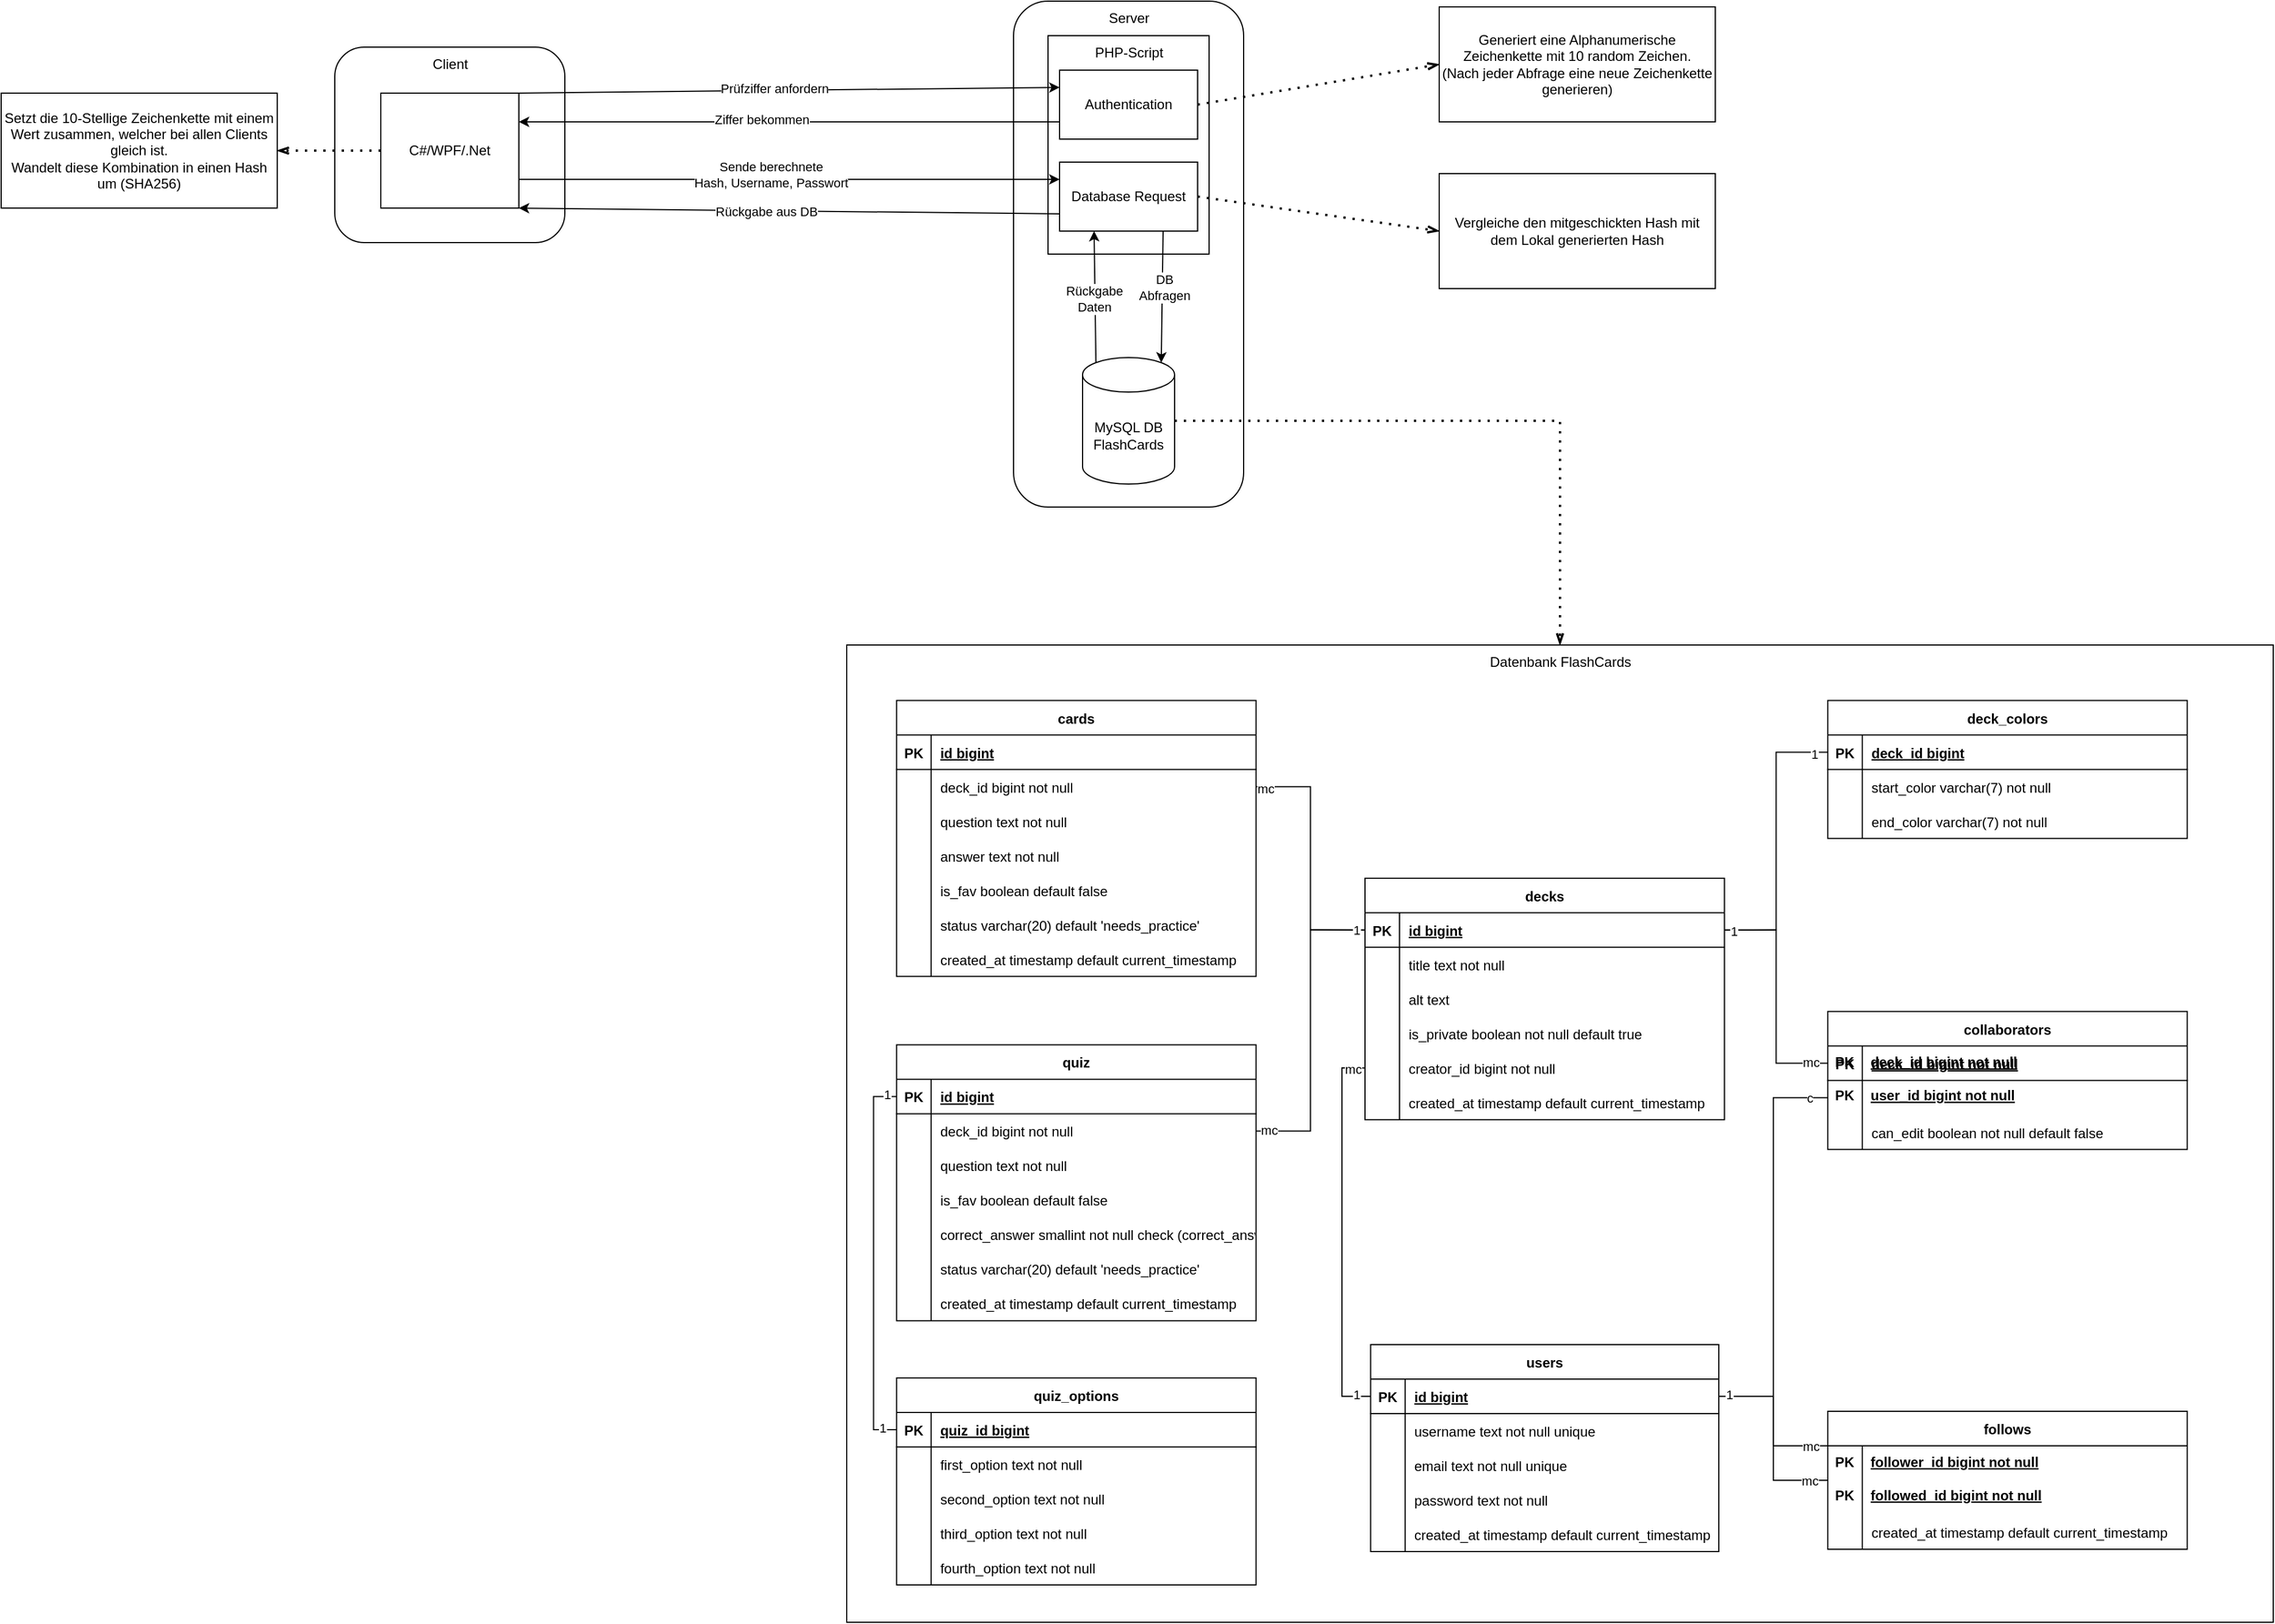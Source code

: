 <mxfile version="27.0.9">
  <diagram name="Page-1" id="ozqfW-VLrdV21BE5dFM0">
    <mxGraphModel dx="2830" dy="1115" grid="1" gridSize="10" guides="1" tooltips="1" connect="1" arrows="1" fold="1" page="1" pageScale="1" pageWidth="1169" pageHeight="827" math="0" shadow="0">
      <root>
        <mxCell id="0" />
        <mxCell id="1" parent="0" />
        <mxCell id="fGjEsx-1ew5XHZKRS1k6-10" value="" style="rounded=1;whiteSpace=wrap;html=1;" vertex="1" parent="1">
          <mxGeometry x="840" y="40" width="200" height="440" as="geometry" />
        </mxCell>
        <mxCell id="fGjEsx-1ew5XHZKRS1k6-4" value="MySQL DB&lt;div&gt;FlashCards&lt;/div&gt;" style="shape=cylinder3;whiteSpace=wrap;html=1;boundedLbl=1;backgroundOutline=1;size=15;" vertex="1" parent="1">
          <mxGeometry x="900" y="350" width="80" height="110" as="geometry" />
        </mxCell>
        <mxCell id="fGjEsx-1ew5XHZKRS1k6-202" value="" style="rounded=0;whiteSpace=wrap;html=1;" vertex="1" parent="1">
          <mxGeometry x="870" y="70" width="140" height="190" as="geometry" />
        </mxCell>
        <mxCell id="fGjEsx-1ew5XHZKRS1k6-6" value="Authentication" style="rounded=0;whiteSpace=wrap;html=1;" vertex="1" parent="1">
          <mxGeometry x="880" y="100" width="120" height="60" as="geometry" />
        </mxCell>
        <mxCell id="fGjEsx-1ew5XHZKRS1k6-8" value="Database Request" style="rounded=0;whiteSpace=wrap;html=1;" vertex="1" parent="1">
          <mxGeometry x="880" y="180" width="120" height="60" as="geometry" />
        </mxCell>
        <mxCell id="fGjEsx-1ew5XHZKRS1k6-11" value="Server" style="text;html=1;align=center;verticalAlign=middle;resizable=0;points=[];autosize=1;strokeColor=none;fillColor=none;" vertex="1" parent="1">
          <mxGeometry x="910" y="40" width="60" height="30" as="geometry" />
        </mxCell>
        <mxCell id="fGjEsx-1ew5XHZKRS1k6-13" value="" style="rounded=1;whiteSpace=wrap;html=1;" vertex="1" parent="1">
          <mxGeometry x="250" y="80" width="200" height="170" as="geometry" />
        </mxCell>
        <mxCell id="fGjEsx-1ew5XHZKRS1k6-14" value="Client" style="text;html=1;align=center;verticalAlign=middle;resizable=0;points=[];autosize=1;strokeColor=none;fillColor=none;" vertex="1" parent="1">
          <mxGeometry x="325" y="80" width="50" height="30" as="geometry" />
        </mxCell>
        <mxCell id="fGjEsx-1ew5XHZKRS1k6-16" value="&lt;span style=&quot;text-wrap-mode: nowrap;&quot;&gt;C#/WPF/.Net&lt;/span&gt;" style="rounded=0;whiteSpace=wrap;html=1;" vertex="1" parent="1">
          <mxGeometry x="290" y="120" width="120" height="100" as="geometry" />
        </mxCell>
        <mxCell id="fGjEsx-1ew5XHZKRS1k6-19" value="" style="endArrow=classic;html=1;rounded=0;exitX=1;exitY=0;exitDx=0;exitDy=0;entryX=0;entryY=0.25;entryDx=0;entryDy=0;" edge="1" parent="1" source="fGjEsx-1ew5XHZKRS1k6-16" target="fGjEsx-1ew5XHZKRS1k6-6">
          <mxGeometry width="50" height="50" relative="1" as="geometry">
            <mxPoint x="580" y="220" as="sourcePoint" />
            <mxPoint x="630" y="170" as="targetPoint" />
          </mxGeometry>
        </mxCell>
        <mxCell id="fGjEsx-1ew5XHZKRS1k6-20" value="Prüfziffer anfordern" style="edgeLabel;html=1;align=center;verticalAlign=middle;resizable=0;points=[];" vertex="1" connectable="0" parent="fGjEsx-1ew5XHZKRS1k6-19">
          <mxGeometry x="-0.055" y="2" relative="1" as="geometry">
            <mxPoint as="offset" />
          </mxGeometry>
        </mxCell>
        <mxCell id="fGjEsx-1ew5XHZKRS1k6-21" value="" style="endArrow=classic;html=1;rounded=0;exitX=0;exitY=0.75;exitDx=0;exitDy=0;entryX=1;entryY=0.25;entryDx=0;entryDy=0;" edge="1" parent="1" source="fGjEsx-1ew5XHZKRS1k6-6" target="fGjEsx-1ew5XHZKRS1k6-16">
          <mxGeometry width="50" height="50" relative="1" as="geometry">
            <mxPoint x="845" y="250" as="sourcePoint" />
            <mxPoint x="365" y="360" as="targetPoint" />
          </mxGeometry>
        </mxCell>
        <mxCell id="fGjEsx-1ew5XHZKRS1k6-22" value="Ziffer bekommen" style="edgeLabel;html=1;align=center;verticalAlign=middle;resizable=0;points=[];" vertex="1" connectable="0" parent="fGjEsx-1ew5XHZKRS1k6-21">
          <mxGeometry x="0.103" y="-2" relative="1" as="geometry">
            <mxPoint as="offset" />
          </mxGeometry>
        </mxCell>
        <mxCell id="fGjEsx-1ew5XHZKRS1k6-23" value="" style="endArrow=classic;html=1;rounded=0;exitX=1;exitY=0.75;exitDx=0;exitDy=0;entryX=0;entryY=0.25;entryDx=0;entryDy=0;" edge="1" parent="1" source="fGjEsx-1ew5XHZKRS1k6-16" target="fGjEsx-1ew5XHZKRS1k6-8">
          <mxGeometry width="50" height="50" relative="1" as="geometry">
            <mxPoint x="580" y="220" as="sourcePoint" />
            <mxPoint x="880" y="175" as="targetPoint" />
          </mxGeometry>
        </mxCell>
        <mxCell id="fGjEsx-1ew5XHZKRS1k6-24" value="Sende berechnete&lt;div&gt;Hash, Username, Passwort&lt;/div&gt;" style="edgeLabel;html=1;align=center;verticalAlign=middle;resizable=0;points=[];" vertex="1" connectable="0" parent="fGjEsx-1ew5XHZKRS1k6-23">
          <mxGeometry x="-0.07" y="-1" relative="1" as="geometry">
            <mxPoint y="-5" as="offset" />
          </mxGeometry>
        </mxCell>
        <mxCell id="fGjEsx-1ew5XHZKRS1k6-25" value="" style="endArrow=classic;html=1;rounded=0;exitX=0.75;exitY=1;exitDx=0;exitDy=0;entryX=0.855;entryY=0;entryDx=0;entryDy=4.35;entryPerimeter=0;" edge="1" parent="1" source="fGjEsx-1ew5XHZKRS1k6-8" target="fGjEsx-1ew5XHZKRS1k6-4">
          <mxGeometry width="50" height="50" relative="1" as="geometry">
            <mxPoint x="1070" y="300" as="sourcePoint" />
            <mxPoint x="1150" y="260" as="targetPoint" />
          </mxGeometry>
        </mxCell>
        <mxCell id="fGjEsx-1ew5XHZKRS1k6-26" value="DB&lt;div&gt;Abfragen&lt;/div&gt;" style="edgeLabel;html=1;align=center;verticalAlign=middle;resizable=0;points=[];" vertex="1" connectable="0" parent="fGjEsx-1ew5XHZKRS1k6-25">
          <mxGeometry x="-0.148" y="1" relative="1" as="geometry">
            <mxPoint as="offset" />
          </mxGeometry>
        </mxCell>
        <mxCell id="fGjEsx-1ew5XHZKRS1k6-29" value="" style="endArrow=classic;html=1;rounded=0;entryX=0.25;entryY=1;entryDx=0;entryDy=0;exitX=0.145;exitY=0;exitDx=0;exitDy=4.35;exitPerimeter=0;" edge="1" parent="1" source="fGjEsx-1ew5XHZKRS1k6-4" target="fGjEsx-1ew5XHZKRS1k6-8">
          <mxGeometry width="50" height="50" relative="1" as="geometry">
            <mxPoint x="740" y="320" as="sourcePoint" />
            <mxPoint x="790" y="270" as="targetPoint" />
          </mxGeometry>
        </mxCell>
        <mxCell id="fGjEsx-1ew5XHZKRS1k6-30" value="Rückgabe&lt;div&gt;Daten&lt;/div&gt;" style="edgeLabel;html=1;align=center;verticalAlign=middle;resizable=0;points=[];" vertex="1" connectable="0" parent="fGjEsx-1ew5XHZKRS1k6-29">
          <mxGeometry x="-0.023" y="1" relative="1" as="geometry">
            <mxPoint as="offset" />
          </mxGeometry>
        </mxCell>
        <mxCell id="fGjEsx-1ew5XHZKRS1k6-31" value="" style="endArrow=classic;html=1;rounded=0;exitX=0;exitY=0.75;exitDx=0;exitDy=0;entryX=1;entryY=1;entryDx=0;entryDy=0;" edge="1" parent="1" source="fGjEsx-1ew5XHZKRS1k6-8" target="fGjEsx-1ew5XHZKRS1k6-16">
          <mxGeometry width="50" height="50" relative="1" as="geometry">
            <mxPoint x="630" y="130" as="sourcePoint" />
            <mxPoint x="680" y="80" as="targetPoint" />
          </mxGeometry>
        </mxCell>
        <mxCell id="fGjEsx-1ew5XHZKRS1k6-32" value="Rückgabe aus DB" style="edgeLabel;html=1;align=center;verticalAlign=middle;resizable=0;points=[];" vertex="1" connectable="0" parent="fGjEsx-1ew5XHZKRS1k6-31">
          <mxGeometry x="0.086" relative="1" as="geometry">
            <mxPoint as="offset" />
          </mxGeometry>
        </mxCell>
        <mxCell id="fGjEsx-1ew5XHZKRS1k6-33" value="" style="endArrow=openThin;dashed=1;html=1;dashPattern=1 3;strokeWidth=2;rounded=0;exitX=1;exitY=0.5;exitDx=0;exitDy=0;endFill=0;entryX=0;entryY=0.5;entryDx=0;entryDy=0;" edge="1" parent="1" source="fGjEsx-1ew5XHZKRS1k6-6" target="fGjEsx-1ew5XHZKRS1k6-198">
          <mxGeometry width="50" height="50" relative="1" as="geometry">
            <mxPoint x="1130" y="170" as="sourcePoint" />
            <mxPoint x="1200" y="110" as="targetPoint" />
          </mxGeometry>
        </mxCell>
        <mxCell id="fGjEsx-1ew5XHZKRS1k6-34" value="" style="endArrow=openThin;dashed=1;html=1;dashPattern=1 3;strokeWidth=2;rounded=0;exitX=1;exitY=0.5;exitDx=0;exitDy=0;endFill=0;entryX=0;entryY=0.5;entryDx=0;entryDy=0;" edge="1" parent="1" source="fGjEsx-1ew5XHZKRS1k6-8" target="fGjEsx-1ew5XHZKRS1k6-201">
          <mxGeometry width="50" height="50" relative="1" as="geometry">
            <mxPoint x="1050" y="220" as="sourcePoint" />
            <mxPoint x="1200" y="230" as="targetPoint" />
          </mxGeometry>
        </mxCell>
        <mxCell id="fGjEsx-1ew5XHZKRS1k6-35" value="" style="endArrow=openThin;dashed=1;html=1;dashPattern=1 3;strokeWidth=2;rounded=0;exitX=1;exitY=0.5;exitDx=0;exitDy=0;endFill=0;exitPerimeter=0;entryX=0.5;entryY=0;entryDx=0;entryDy=0;" edge="1" parent="1" source="fGjEsx-1ew5XHZKRS1k6-4" target="fGjEsx-1ew5XHZKRS1k6-196">
          <mxGeometry width="50" height="50" relative="1" as="geometry">
            <mxPoint x="1090" y="390" as="sourcePoint" />
            <mxPoint x="1140" y="580" as="targetPoint" />
            <Array as="points">
              <mxPoint x="1315" y="405" />
            </Array>
          </mxGeometry>
        </mxCell>
        <mxCell id="fGjEsx-1ew5XHZKRS1k6-197" value="" style="group" vertex="1" connectable="0" parent="1">
          <mxGeometry x="670" y="600" width="1240" height="850" as="geometry" />
        </mxCell>
        <mxCell id="fGjEsx-1ew5XHZKRS1k6-196" value="" style="rounded=0;whiteSpace=wrap;html=1;" vertex="1" parent="fGjEsx-1ew5XHZKRS1k6-197">
          <mxGeometry x="25" width="1240" height="850" as="geometry" />
        </mxCell>
        <mxCell id="fGjEsx-1ew5XHZKRS1k6-36" value="users" style="shape=table;startSize=30;container=1;collapsible=1;childLayout=tableLayout;fixedRows=1;rowLines=0;fontStyle=1;align=center;resizeLast=1;" vertex="1" parent="fGjEsx-1ew5XHZKRS1k6-197">
          <mxGeometry x="480.378" y="608.523" width="302.677" height="180" as="geometry" />
        </mxCell>
        <mxCell id="fGjEsx-1ew5XHZKRS1k6-37" value="" style="shape=tableRow;horizontal=0;startSize=0;swimlaneHead=0;swimlaneBody=0;fillColor=none;collapsible=0;dropTarget=0;points=[[0,0.5],[1,0.5]];portConstraint=eastwest;strokeColor=inherit;top=0;left=0;right=0;bottom=1;" vertex="1" parent="fGjEsx-1ew5XHZKRS1k6-36">
          <mxGeometry y="30" width="302.677" height="30" as="geometry" />
        </mxCell>
        <mxCell id="fGjEsx-1ew5XHZKRS1k6-38" value="PK" style="shape=partialRectangle;overflow=hidden;connectable=0;fillColor=none;strokeColor=inherit;top=0;left=0;bottom=0;right=0;fontStyle=1;" vertex="1" parent="fGjEsx-1ew5XHZKRS1k6-37">
          <mxGeometry width="30" height="30" as="geometry">
            <mxRectangle width="30" height="30" as="alternateBounds" />
          </mxGeometry>
        </mxCell>
        <mxCell id="fGjEsx-1ew5XHZKRS1k6-39" value="id bigint " style="shape=partialRectangle;overflow=hidden;connectable=0;fillColor=none;align=left;strokeColor=inherit;top=0;left=0;bottom=0;right=0;spacingLeft=6;fontStyle=5;" vertex="1" parent="fGjEsx-1ew5XHZKRS1k6-37">
          <mxGeometry x="30" width="272.677" height="30" as="geometry">
            <mxRectangle width="272.677" height="30" as="alternateBounds" />
          </mxGeometry>
        </mxCell>
        <mxCell id="fGjEsx-1ew5XHZKRS1k6-40" value="" style="shape=tableRow;horizontal=0;startSize=0;swimlaneHead=0;swimlaneBody=0;fillColor=none;collapsible=0;dropTarget=0;points=[[0,0.5],[1,0.5]];portConstraint=eastwest;strokeColor=inherit;top=0;left=0;right=0;bottom=0;" vertex="1" parent="fGjEsx-1ew5XHZKRS1k6-36">
          <mxGeometry y="60" width="302.677" height="30" as="geometry" />
        </mxCell>
        <mxCell id="fGjEsx-1ew5XHZKRS1k6-41" value="" style="shape=partialRectangle;overflow=hidden;connectable=0;fillColor=none;strokeColor=inherit;top=0;left=0;bottom=0;right=0;" vertex="1" parent="fGjEsx-1ew5XHZKRS1k6-40">
          <mxGeometry width="30" height="30" as="geometry">
            <mxRectangle width="30" height="30" as="alternateBounds" />
          </mxGeometry>
        </mxCell>
        <mxCell id="fGjEsx-1ew5XHZKRS1k6-42" value="username text not null unique" style="shape=partialRectangle;overflow=hidden;connectable=0;fillColor=none;align=left;strokeColor=inherit;top=0;left=0;bottom=0;right=0;spacingLeft=6;" vertex="1" parent="fGjEsx-1ew5XHZKRS1k6-40">
          <mxGeometry x="30" width="272.677" height="30" as="geometry">
            <mxRectangle width="272.677" height="30" as="alternateBounds" />
          </mxGeometry>
        </mxCell>
        <mxCell id="fGjEsx-1ew5XHZKRS1k6-43" value="" style="shape=tableRow;horizontal=0;startSize=0;swimlaneHead=0;swimlaneBody=0;fillColor=none;collapsible=0;dropTarget=0;points=[[0,0.5],[1,0.5]];portConstraint=eastwest;strokeColor=inherit;top=0;left=0;right=0;bottom=0;" vertex="1" parent="fGjEsx-1ew5XHZKRS1k6-36">
          <mxGeometry y="90" width="302.677" height="30" as="geometry" />
        </mxCell>
        <mxCell id="fGjEsx-1ew5XHZKRS1k6-44" value="" style="shape=partialRectangle;overflow=hidden;connectable=0;fillColor=none;strokeColor=inherit;top=0;left=0;bottom=0;right=0;" vertex="1" parent="fGjEsx-1ew5XHZKRS1k6-43">
          <mxGeometry width="30" height="30" as="geometry">
            <mxRectangle width="30" height="30" as="alternateBounds" />
          </mxGeometry>
        </mxCell>
        <mxCell id="fGjEsx-1ew5XHZKRS1k6-45" value="email text not null unique" style="shape=partialRectangle;overflow=hidden;connectable=0;fillColor=none;align=left;strokeColor=inherit;top=0;left=0;bottom=0;right=0;spacingLeft=6;" vertex="1" parent="fGjEsx-1ew5XHZKRS1k6-43">
          <mxGeometry x="30" width="272.677" height="30" as="geometry">
            <mxRectangle width="272.677" height="30" as="alternateBounds" />
          </mxGeometry>
        </mxCell>
        <mxCell id="fGjEsx-1ew5XHZKRS1k6-46" value="" style="shape=tableRow;horizontal=0;startSize=0;swimlaneHead=0;swimlaneBody=0;fillColor=none;collapsible=0;dropTarget=0;points=[[0,0.5],[1,0.5]];portConstraint=eastwest;strokeColor=inherit;top=0;left=0;right=0;bottom=0;" vertex="1" parent="fGjEsx-1ew5XHZKRS1k6-36">
          <mxGeometry y="120" width="302.677" height="30" as="geometry" />
        </mxCell>
        <mxCell id="fGjEsx-1ew5XHZKRS1k6-47" value="" style="shape=partialRectangle;overflow=hidden;connectable=0;fillColor=none;strokeColor=inherit;top=0;left=0;bottom=0;right=0;" vertex="1" parent="fGjEsx-1ew5XHZKRS1k6-46">
          <mxGeometry width="30" height="30" as="geometry">
            <mxRectangle width="30" height="30" as="alternateBounds" />
          </mxGeometry>
        </mxCell>
        <mxCell id="fGjEsx-1ew5XHZKRS1k6-48" value="password text not null" style="shape=partialRectangle;overflow=hidden;connectable=0;fillColor=none;align=left;strokeColor=inherit;top=0;left=0;bottom=0;right=0;spacingLeft=6;" vertex="1" parent="fGjEsx-1ew5XHZKRS1k6-46">
          <mxGeometry x="30" width="272.677" height="30" as="geometry">
            <mxRectangle width="272.677" height="30" as="alternateBounds" />
          </mxGeometry>
        </mxCell>
        <mxCell id="fGjEsx-1ew5XHZKRS1k6-49" value="" style="shape=tableRow;horizontal=0;startSize=0;swimlaneHead=0;swimlaneBody=0;fillColor=none;collapsible=0;dropTarget=0;points=[[0,0.5],[1,0.5]];portConstraint=eastwest;strokeColor=inherit;top=0;left=0;right=0;bottom=0;" vertex="1" parent="fGjEsx-1ew5XHZKRS1k6-36">
          <mxGeometry y="150" width="302.677" height="30" as="geometry" />
        </mxCell>
        <mxCell id="fGjEsx-1ew5XHZKRS1k6-50" value="" style="shape=partialRectangle;overflow=hidden;connectable=0;fillColor=none;strokeColor=inherit;top=0;left=0;bottom=0;right=0;" vertex="1" parent="fGjEsx-1ew5XHZKRS1k6-49">
          <mxGeometry width="30" height="30" as="geometry">
            <mxRectangle width="30" height="30" as="alternateBounds" />
          </mxGeometry>
        </mxCell>
        <mxCell id="fGjEsx-1ew5XHZKRS1k6-51" value="created_at timestamp default current_timestamp" style="shape=partialRectangle;overflow=hidden;connectable=0;fillColor=none;align=left;strokeColor=inherit;top=0;left=0;bottom=0;right=0;spacingLeft=6;" vertex="1" parent="fGjEsx-1ew5XHZKRS1k6-49">
          <mxGeometry x="30" width="272.677" height="30" as="geometry">
            <mxRectangle width="272.677" height="30" as="alternateBounds" />
          </mxGeometry>
        </mxCell>
        <mxCell id="fGjEsx-1ew5XHZKRS1k6-52" style="edgeStyle=orthogonalEdgeStyle;rounded=0;orthogonalLoop=1;jettySize=auto;html=1;exitX=0;exitY=0.25;exitDx=0;exitDy=0;entryX=1;entryY=0.5;entryDx=0;entryDy=0;endArrow=none;startFill=0;" edge="1" parent="fGjEsx-1ew5XHZKRS1k6-197" source="fGjEsx-1ew5XHZKRS1k6-56" target="fGjEsx-1ew5XHZKRS1k6-37">
          <mxGeometry relative="1" as="geometry" />
        </mxCell>
        <mxCell id="fGjEsx-1ew5XHZKRS1k6-53" value="mc" style="edgeLabel;html=1;align=center;verticalAlign=middle;resizable=0;points=[];" vertex="1" connectable="0" parent="fGjEsx-1ew5XHZKRS1k6-52">
          <mxGeometry x="-0.781" relative="1" as="geometry">
            <mxPoint as="offset" />
          </mxGeometry>
        </mxCell>
        <mxCell id="fGjEsx-1ew5XHZKRS1k6-54" style="edgeStyle=orthogonalEdgeStyle;rounded=0;orthogonalLoop=1;jettySize=auto;html=1;exitX=0;exitY=0.5;exitDx=0;exitDy=0;entryX=1;entryY=0.5;entryDx=0;entryDy=0;endArrow=none;startFill=0;" edge="1" parent="fGjEsx-1ew5XHZKRS1k6-197" source="fGjEsx-1ew5XHZKRS1k6-56" target="fGjEsx-1ew5XHZKRS1k6-37">
          <mxGeometry relative="1" as="geometry" />
        </mxCell>
        <mxCell id="fGjEsx-1ew5XHZKRS1k6-55" value="mc" style="edgeLabel;html=1;align=center;verticalAlign=middle;resizable=0;points=[];" vertex="1" connectable="0" parent="fGjEsx-1ew5XHZKRS1k6-54">
          <mxGeometry x="-0.807" relative="1" as="geometry">
            <mxPoint as="offset" />
          </mxGeometry>
        </mxCell>
        <mxCell id="fGjEsx-1ew5XHZKRS1k6-56" value="follows" style="shape=table;startSize=30;container=1;collapsible=1;childLayout=tableLayout;fixedRows=1;rowLines=0;fontStyle=1;align=center;resizeLast=1;" vertex="1" parent="fGjEsx-1ew5XHZKRS1k6-197">
          <mxGeometry x="877.764" y="666.477" width="312.441" height="120" as="geometry" />
        </mxCell>
        <mxCell id="fGjEsx-1ew5XHZKRS1k6-57" value="" style="shape=tableRow;horizontal=0;startSize=0;swimlaneHead=0;swimlaneBody=0;fillColor=none;collapsible=0;dropTarget=0;points=[[0,0.5],[1,0.5]];portConstraint=eastwest;strokeColor=inherit;top=0;left=0;right=0;bottom=0;" vertex="1" parent="fGjEsx-1ew5XHZKRS1k6-56">
          <mxGeometry y="30" width="312.441" height="30" as="geometry" />
        </mxCell>
        <mxCell id="fGjEsx-1ew5XHZKRS1k6-58" value="" style="shape=partialRectangle;overflow=hidden;connectable=0;fillColor=none;strokeColor=inherit;top=0;left=0;bottom=0;right=0;" vertex="1" parent="fGjEsx-1ew5XHZKRS1k6-57">
          <mxGeometry width="30" height="30" as="geometry">
            <mxRectangle width="30" height="30" as="alternateBounds" />
          </mxGeometry>
        </mxCell>
        <mxCell id="fGjEsx-1ew5XHZKRS1k6-59" value="" style="shape=partialRectangle;overflow=hidden;connectable=0;fillColor=none;align=left;strokeColor=inherit;top=0;left=0;bottom=0;right=0;spacingLeft=6;" vertex="1" parent="fGjEsx-1ew5XHZKRS1k6-57">
          <mxGeometry x="30" width="282.441" height="30" as="geometry">
            <mxRectangle width="282.441" height="30" as="alternateBounds" />
          </mxGeometry>
        </mxCell>
        <mxCell id="fGjEsx-1ew5XHZKRS1k6-60" value="" style="shape=tableRow;horizontal=0;startSize=0;swimlaneHead=0;swimlaneBody=0;fillColor=none;collapsible=0;dropTarget=0;points=[[0,0.5],[1,0.5]];portConstraint=eastwest;strokeColor=inherit;top=0;left=0;right=0;bottom=0;" vertex="1" parent="fGjEsx-1ew5XHZKRS1k6-56">
          <mxGeometry y="60" width="312.441" height="30" as="geometry" />
        </mxCell>
        <mxCell id="fGjEsx-1ew5XHZKRS1k6-61" value="" style="shape=partialRectangle;overflow=hidden;connectable=0;fillColor=none;strokeColor=inherit;top=0;left=0;bottom=0;right=0;" vertex="1" parent="fGjEsx-1ew5XHZKRS1k6-60">
          <mxGeometry width="30" height="30" as="geometry">
            <mxRectangle width="30" height="30" as="alternateBounds" />
          </mxGeometry>
        </mxCell>
        <mxCell id="fGjEsx-1ew5XHZKRS1k6-62" value="" style="shape=partialRectangle;overflow=hidden;connectable=0;fillColor=none;align=left;strokeColor=inherit;top=0;left=0;bottom=0;right=0;spacingLeft=6;" vertex="1" parent="fGjEsx-1ew5XHZKRS1k6-60">
          <mxGeometry x="30" width="282.441" height="30" as="geometry">
            <mxRectangle width="282.441" height="30" as="alternateBounds" />
          </mxGeometry>
        </mxCell>
        <mxCell id="fGjEsx-1ew5XHZKRS1k6-63" value="" style="shape=tableRow;horizontal=0;startSize=0;swimlaneHead=0;swimlaneBody=0;fillColor=none;collapsible=0;dropTarget=0;points=[[0,0.5],[1,0.5]];portConstraint=eastwest;strokeColor=inherit;top=0;left=0;right=0;bottom=0;" vertex="1" parent="fGjEsx-1ew5XHZKRS1k6-56">
          <mxGeometry y="90" width="312.441" height="30" as="geometry" />
        </mxCell>
        <mxCell id="fGjEsx-1ew5XHZKRS1k6-64" value="" style="shape=partialRectangle;overflow=hidden;connectable=0;fillColor=none;strokeColor=inherit;top=0;left=0;bottom=0;right=0;" vertex="1" parent="fGjEsx-1ew5XHZKRS1k6-63">
          <mxGeometry width="30" height="30" as="geometry">
            <mxRectangle width="30" height="30" as="alternateBounds" />
          </mxGeometry>
        </mxCell>
        <mxCell id="fGjEsx-1ew5XHZKRS1k6-65" value="created_at timestamp default current_timestamp" style="shape=partialRectangle;overflow=hidden;connectable=0;fillColor=none;align=left;strokeColor=inherit;top=0;left=0;bottom=0;right=0;spacingLeft=6;" vertex="1" parent="fGjEsx-1ew5XHZKRS1k6-63">
          <mxGeometry x="30" width="282.441" height="30" as="geometry">
            <mxRectangle width="282.441" height="30" as="alternateBounds" />
          </mxGeometry>
        </mxCell>
        <mxCell id="fGjEsx-1ew5XHZKRS1k6-66" value="decks" style="shape=table;startSize=30;container=1;collapsible=1;childLayout=tableLayout;fixedRows=1;rowLines=0;fontStyle=1;align=center;resizeLast=1;" vertex="1" parent="fGjEsx-1ew5XHZKRS1k6-197">
          <mxGeometry x="475.496" y="202.841" width="312.441" height="210" as="geometry" />
        </mxCell>
        <mxCell id="fGjEsx-1ew5XHZKRS1k6-67" value="" style="shape=tableRow;horizontal=0;startSize=0;swimlaneHead=0;swimlaneBody=0;fillColor=none;collapsible=0;dropTarget=0;points=[[0,0.5],[1,0.5]];portConstraint=eastwest;strokeColor=inherit;top=0;left=0;right=0;bottom=1;" vertex="1" parent="fGjEsx-1ew5XHZKRS1k6-66">
          <mxGeometry y="30" width="312.441" height="30" as="geometry" />
        </mxCell>
        <mxCell id="fGjEsx-1ew5XHZKRS1k6-68" value="PK" style="shape=partialRectangle;overflow=hidden;connectable=0;fillColor=none;strokeColor=inherit;top=0;left=0;bottom=0;right=0;fontStyle=1;" vertex="1" parent="fGjEsx-1ew5XHZKRS1k6-67">
          <mxGeometry width="30" height="30" as="geometry">
            <mxRectangle width="30" height="30" as="alternateBounds" />
          </mxGeometry>
        </mxCell>
        <mxCell id="fGjEsx-1ew5XHZKRS1k6-69" value="id bigint " style="shape=partialRectangle;overflow=hidden;connectable=0;fillColor=none;align=left;strokeColor=inherit;top=0;left=0;bottom=0;right=0;spacingLeft=6;fontStyle=5;" vertex="1" parent="fGjEsx-1ew5XHZKRS1k6-67">
          <mxGeometry x="30" width="282.441" height="30" as="geometry">
            <mxRectangle width="282.441" height="30" as="alternateBounds" />
          </mxGeometry>
        </mxCell>
        <mxCell id="fGjEsx-1ew5XHZKRS1k6-70" value="" style="shape=tableRow;horizontal=0;startSize=0;swimlaneHead=0;swimlaneBody=0;fillColor=none;collapsible=0;dropTarget=0;points=[[0,0.5],[1,0.5]];portConstraint=eastwest;strokeColor=inherit;top=0;left=0;right=0;bottom=0;" vertex="1" parent="fGjEsx-1ew5XHZKRS1k6-66">
          <mxGeometry y="60" width="312.441" height="30" as="geometry" />
        </mxCell>
        <mxCell id="fGjEsx-1ew5XHZKRS1k6-71" value="" style="shape=partialRectangle;overflow=hidden;connectable=0;fillColor=none;strokeColor=inherit;top=0;left=0;bottom=0;right=0;" vertex="1" parent="fGjEsx-1ew5XHZKRS1k6-70">
          <mxGeometry width="30" height="30" as="geometry">
            <mxRectangle width="30" height="30" as="alternateBounds" />
          </mxGeometry>
        </mxCell>
        <mxCell id="fGjEsx-1ew5XHZKRS1k6-72" value="title text not null" style="shape=partialRectangle;overflow=hidden;connectable=0;fillColor=none;align=left;strokeColor=inherit;top=0;left=0;bottom=0;right=0;spacingLeft=6;" vertex="1" parent="fGjEsx-1ew5XHZKRS1k6-70">
          <mxGeometry x="30" width="282.441" height="30" as="geometry">
            <mxRectangle width="282.441" height="30" as="alternateBounds" />
          </mxGeometry>
        </mxCell>
        <mxCell id="fGjEsx-1ew5XHZKRS1k6-73" value="" style="shape=tableRow;horizontal=0;startSize=0;swimlaneHead=0;swimlaneBody=0;fillColor=none;collapsible=0;dropTarget=0;points=[[0,0.5],[1,0.5]];portConstraint=eastwest;strokeColor=inherit;top=0;left=0;right=0;bottom=0;" vertex="1" parent="fGjEsx-1ew5XHZKRS1k6-66">
          <mxGeometry y="90" width="312.441" height="30" as="geometry" />
        </mxCell>
        <mxCell id="fGjEsx-1ew5XHZKRS1k6-74" value="" style="shape=partialRectangle;overflow=hidden;connectable=0;fillColor=none;strokeColor=inherit;top=0;left=0;bottom=0;right=0;" vertex="1" parent="fGjEsx-1ew5XHZKRS1k6-73">
          <mxGeometry width="30" height="30" as="geometry">
            <mxRectangle width="30" height="30" as="alternateBounds" />
          </mxGeometry>
        </mxCell>
        <mxCell id="fGjEsx-1ew5XHZKRS1k6-75" value="alt text" style="shape=partialRectangle;overflow=hidden;connectable=0;fillColor=none;align=left;strokeColor=inherit;top=0;left=0;bottom=0;right=0;spacingLeft=6;" vertex="1" parent="fGjEsx-1ew5XHZKRS1k6-73">
          <mxGeometry x="30" width="282.441" height="30" as="geometry">
            <mxRectangle width="282.441" height="30" as="alternateBounds" />
          </mxGeometry>
        </mxCell>
        <mxCell id="fGjEsx-1ew5XHZKRS1k6-76" value="" style="shape=tableRow;horizontal=0;startSize=0;swimlaneHead=0;swimlaneBody=0;fillColor=none;collapsible=0;dropTarget=0;points=[[0,0.5],[1,0.5]];portConstraint=eastwest;strokeColor=inherit;top=0;left=0;right=0;bottom=0;" vertex="1" parent="fGjEsx-1ew5XHZKRS1k6-66">
          <mxGeometry y="120" width="312.441" height="30" as="geometry" />
        </mxCell>
        <mxCell id="fGjEsx-1ew5XHZKRS1k6-77" value="" style="shape=partialRectangle;overflow=hidden;connectable=0;fillColor=none;strokeColor=inherit;top=0;left=0;bottom=0;right=0;" vertex="1" parent="fGjEsx-1ew5XHZKRS1k6-76">
          <mxGeometry width="30" height="30" as="geometry">
            <mxRectangle width="30" height="30" as="alternateBounds" />
          </mxGeometry>
        </mxCell>
        <mxCell id="fGjEsx-1ew5XHZKRS1k6-78" value="is_private boolean not null default true" style="shape=partialRectangle;overflow=hidden;connectable=0;fillColor=none;align=left;strokeColor=inherit;top=0;left=0;bottom=0;right=0;spacingLeft=6;" vertex="1" parent="fGjEsx-1ew5XHZKRS1k6-76">
          <mxGeometry x="30" width="282.441" height="30" as="geometry">
            <mxRectangle width="282.441" height="30" as="alternateBounds" />
          </mxGeometry>
        </mxCell>
        <mxCell id="fGjEsx-1ew5XHZKRS1k6-79" value="" style="shape=tableRow;horizontal=0;startSize=0;swimlaneHead=0;swimlaneBody=0;fillColor=none;collapsible=0;dropTarget=0;points=[[0,0.5],[1,0.5]];portConstraint=eastwest;strokeColor=inherit;top=0;left=0;right=0;bottom=0;" vertex="1" parent="fGjEsx-1ew5XHZKRS1k6-66">
          <mxGeometry y="150" width="312.441" height="30" as="geometry" />
        </mxCell>
        <mxCell id="fGjEsx-1ew5XHZKRS1k6-80" value="" style="shape=partialRectangle;overflow=hidden;connectable=0;fillColor=none;strokeColor=inherit;top=0;left=0;bottom=0;right=0;" vertex="1" parent="fGjEsx-1ew5XHZKRS1k6-79">
          <mxGeometry width="30" height="30" as="geometry">
            <mxRectangle width="30" height="30" as="alternateBounds" />
          </mxGeometry>
        </mxCell>
        <mxCell id="fGjEsx-1ew5XHZKRS1k6-81" value="creator_id bigint not null" style="shape=partialRectangle;overflow=hidden;connectable=0;fillColor=none;align=left;strokeColor=inherit;top=0;left=0;bottom=0;right=0;spacingLeft=6;" vertex="1" parent="fGjEsx-1ew5XHZKRS1k6-79">
          <mxGeometry x="30" width="282.441" height="30" as="geometry">
            <mxRectangle width="282.441" height="30" as="alternateBounds" />
          </mxGeometry>
        </mxCell>
        <mxCell id="fGjEsx-1ew5XHZKRS1k6-82" value="" style="shape=tableRow;horizontal=0;startSize=0;swimlaneHead=0;swimlaneBody=0;fillColor=none;collapsible=0;dropTarget=0;points=[[0,0.5],[1,0.5]];portConstraint=eastwest;strokeColor=inherit;top=0;left=0;right=0;bottom=0;" vertex="1" parent="fGjEsx-1ew5XHZKRS1k6-66">
          <mxGeometry y="180" width="312.441" height="30" as="geometry" />
        </mxCell>
        <mxCell id="fGjEsx-1ew5XHZKRS1k6-83" value="" style="shape=partialRectangle;overflow=hidden;connectable=0;fillColor=none;strokeColor=inherit;top=0;left=0;bottom=0;right=0;" vertex="1" parent="fGjEsx-1ew5XHZKRS1k6-82">
          <mxGeometry width="30" height="30" as="geometry">
            <mxRectangle width="30" height="30" as="alternateBounds" />
          </mxGeometry>
        </mxCell>
        <mxCell id="fGjEsx-1ew5XHZKRS1k6-84" value="created_at timestamp default current_timestamp" style="shape=partialRectangle;overflow=hidden;connectable=0;fillColor=none;align=left;strokeColor=inherit;top=0;left=0;bottom=0;right=0;spacingLeft=6;" vertex="1" parent="fGjEsx-1ew5XHZKRS1k6-82">
          <mxGeometry x="30" width="282.441" height="30" as="geometry">
            <mxRectangle width="282.441" height="30" as="alternateBounds" />
          </mxGeometry>
        </mxCell>
        <mxCell id="fGjEsx-1ew5XHZKRS1k6-85" value="collaborators" style="shape=table;startSize=30;container=1;collapsible=1;childLayout=tableLayout;fixedRows=1;rowLines=0;fontStyle=1;align=center;resizeLast=1;" vertex="1" parent="fGjEsx-1ew5XHZKRS1k6-197">
          <mxGeometry x="877.764" y="318.75" width="312.441" height="120" as="geometry" />
        </mxCell>
        <mxCell id="fGjEsx-1ew5XHZKRS1k6-86" value="" style="shape=tableRow;horizontal=0;startSize=0;swimlaneHead=0;swimlaneBody=0;fillColor=none;collapsible=0;dropTarget=0;points=[[0,0.5],[1,0.5]];portConstraint=eastwest;strokeColor=inherit;top=0;left=0;right=0;bottom=1;" vertex="1" parent="fGjEsx-1ew5XHZKRS1k6-85">
          <mxGeometry y="30" width="312.441" height="30" as="geometry" />
        </mxCell>
        <mxCell id="fGjEsx-1ew5XHZKRS1k6-87" value="PK" style="shape=partialRectangle;overflow=hidden;connectable=0;fillColor=none;strokeColor=inherit;top=0;left=0;bottom=0;right=0;fontStyle=1;" vertex="1" parent="fGjEsx-1ew5XHZKRS1k6-86">
          <mxGeometry width="30" height="30" as="geometry">
            <mxRectangle width="30" height="30" as="alternateBounds" />
          </mxGeometry>
        </mxCell>
        <mxCell id="fGjEsx-1ew5XHZKRS1k6-88" value="deck_id bigint not null" style="shape=partialRectangle;overflow=hidden;connectable=0;fillColor=none;align=left;strokeColor=inherit;top=0;left=0;bottom=0;right=0;spacingLeft=6;fontStyle=5;" vertex="1" parent="fGjEsx-1ew5XHZKRS1k6-86">
          <mxGeometry x="30" width="282.441" height="30" as="geometry">
            <mxRectangle width="282.441" height="30" as="alternateBounds" />
          </mxGeometry>
        </mxCell>
        <mxCell id="fGjEsx-1ew5XHZKRS1k6-89" value="" style="shape=tableRow;horizontal=0;startSize=0;swimlaneHead=0;swimlaneBody=0;fillColor=none;collapsible=0;dropTarget=0;points=[[0,0.5],[1,0.5]];portConstraint=eastwest;strokeColor=inherit;top=0;left=0;right=0;bottom=0;" vertex="1" parent="fGjEsx-1ew5XHZKRS1k6-85">
          <mxGeometry y="60" width="312.441" height="30" as="geometry" />
        </mxCell>
        <mxCell id="fGjEsx-1ew5XHZKRS1k6-90" value="" style="shape=partialRectangle;overflow=hidden;connectable=0;fillColor=none;strokeColor=inherit;top=0;left=0;bottom=0;right=0;" vertex="1" parent="fGjEsx-1ew5XHZKRS1k6-89">
          <mxGeometry width="30" height="30" as="geometry">
            <mxRectangle width="30" height="30" as="alternateBounds" />
          </mxGeometry>
        </mxCell>
        <mxCell id="fGjEsx-1ew5XHZKRS1k6-91" value="" style="shape=partialRectangle;overflow=hidden;connectable=0;fillColor=none;align=left;strokeColor=inherit;top=0;left=0;bottom=0;right=0;spacingLeft=6;" vertex="1" parent="fGjEsx-1ew5XHZKRS1k6-89">
          <mxGeometry x="30" width="282.441" height="30" as="geometry">
            <mxRectangle width="282.441" height="30" as="alternateBounds" />
          </mxGeometry>
        </mxCell>
        <mxCell id="fGjEsx-1ew5XHZKRS1k6-92" value="" style="shape=tableRow;horizontal=0;startSize=0;swimlaneHead=0;swimlaneBody=0;fillColor=none;collapsible=0;dropTarget=0;points=[[0,0.5],[1,0.5]];portConstraint=eastwest;strokeColor=inherit;top=0;left=0;right=0;bottom=0;" vertex="1" parent="fGjEsx-1ew5XHZKRS1k6-85">
          <mxGeometry y="90" width="312.441" height="30" as="geometry" />
        </mxCell>
        <mxCell id="fGjEsx-1ew5XHZKRS1k6-93" value="" style="shape=partialRectangle;overflow=hidden;connectable=0;fillColor=none;strokeColor=inherit;top=0;left=0;bottom=0;right=0;" vertex="1" parent="fGjEsx-1ew5XHZKRS1k6-92">
          <mxGeometry width="30" height="30" as="geometry">
            <mxRectangle width="30" height="30" as="alternateBounds" />
          </mxGeometry>
        </mxCell>
        <mxCell id="fGjEsx-1ew5XHZKRS1k6-94" value="can_edit boolean not null default false" style="shape=partialRectangle;overflow=hidden;connectable=0;fillColor=none;align=left;strokeColor=inherit;top=0;left=0;bottom=0;right=0;spacingLeft=6;" vertex="1" parent="fGjEsx-1ew5XHZKRS1k6-92">
          <mxGeometry x="30" width="282.441" height="30" as="geometry">
            <mxRectangle width="282.441" height="30" as="alternateBounds" />
          </mxGeometry>
        </mxCell>
        <mxCell id="fGjEsx-1ew5XHZKRS1k6-95" value="deck_colors" style="shape=table;startSize=30;container=1;collapsible=1;childLayout=tableLayout;fixedRows=1;rowLines=0;fontStyle=1;align=center;resizeLast=1;" vertex="1" parent="fGjEsx-1ew5XHZKRS1k6-197">
          <mxGeometry x="877.764" y="48.295" width="312.441" height="120" as="geometry" />
        </mxCell>
        <mxCell id="fGjEsx-1ew5XHZKRS1k6-96" value="" style="shape=tableRow;horizontal=0;startSize=0;swimlaneHead=0;swimlaneBody=0;fillColor=none;collapsible=0;dropTarget=0;points=[[0,0.5],[1,0.5]];portConstraint=eastwest;strokeColor=inherit;top=0;left=0;right=0;bottom=1;" vertex="1" parent="fGjEsx-1ew5XHZKRS1k6-95">
          <mxGeometry y="30" width="312.441" height="30" as="geometry" />
        </mxCell>
        <mxCell id="fGjEsx-1ew5XHZKRS1k6-97" value="PK" style="shape=partialRectangle;overflow=hidden;connectable=0;fillColor=none;strokeColor=inherit;top=0;left=0;bottom=0;right=0;fontStyle=1;" vertex="1" parent="fGjEsx-1ew5XHZKRS1k6-96">
          <mxGeometry width="30" height="30" as="geometry">
            <mxRectangle width="30" height="30" as="alternateBounds" />
          </mxGeometry>
        </mxCell>
        <mxCell id="fGjEsx-1ew5XHZKRS1k6-98" value="deck_id bigint " style="shape=partialRectangle;overflow=hidden;connectable=0;fillColor=none;align=left;strokeColor=inherit;top=0;left=0;bottom=0;right=0;spacingLeft=6;fontStyle=5;" vertex="1" parent="fGjEsx-1ew5XHZKRS1k6-96">
          <mxGeometry x="30" width="282.441" height="30" as="geometry">
            <mxRectangle width="282.441" height="30" as="alternateBounds" />
          </mxGeometry>
        </mxCell>
        <mxCell id="fGjEsx-1ew5XHZKRS1k6-99" value="" style="shape=tableRow;horizontal=0;startSize=0;swimlaneHead=0;swimlaneBody=0;fillColor=none;collapsible=0;dropTarget=0;points=[[0,0.5],[1,0.5]];portConstraint=eastwest;strokeColor=inherit;top=0;left=0;right=0;bottom=0;" vertex="1" parent="fGjEsx-1ew5XHZKRS1k6-95">
          <mxGeometry y="60" width="312.441" height="30" as="geometry" />
        </mxCell>
        <mxCell id="fGjEsx-1ew5XHZKRS1k6-100" value="" style="shape=partialRectangle;overflow=hidden;connectable=0;fillColor=none;strokeColor=inherit;top=0;left=0;bottom=0;right=0;" vertex="1" parent="fGjEsx-1ew5XHZKRS1k6-99">
          <mxGeometry width="30" height="30" as="geometry">
            <mxRectangle width="30" height="30" as="alternateBounds" />
          </mxGeometry>
        </mxCell>
        <mxCell id="fGjEsx-1ew5XHZKRS1k6-101" value="start_color varchar(7) not null" style="shape=partialRectangle;overflow=hidden;connectable=0;fillColor=none;align=left;strokeColor=inherit;top=0;left=0;bottom=0;right=0;spacingLeft=6;" vertex="1" parent="fGjEsx-1ew5XHZKRS1k6-99">
          <mxGeometry x="30" width="282.441" height="30" as="geometry">
            <mxRectangle width="282.441" height="30" as="alternateBounds" />
          </mxGeometry>
        </mxCell>
        <mxCell id="fGjEsx-1ew5XHZKRS1k6-102" value="" style="shape=tableRow;horizontal=0;startSize=0;swimlaneHead=0;swimlaneBody=0;fillColor=none;collapsible=0;dropTarget=0;points=[[0,0.5],[1,0.5]];portConstraint=eastwest;strokeColor=inherit;top=0;left=0;right=0;bottom=0;" vertex="1" parent="fGjEsx-1ew5XHZKRS1k6-95">
          <mxGeometry y="90" width="312.441" height="30" as="geometry" />
        </mxCell>
        <mxCell id="fGjEsx-1ew5XHZKRS1k6-103" value="" style="shape=partialRectangle;overflow=hidden;connectable=0;fillColor=none;strokeColor=inherit;top=0;left=0;bottom=0;right=0;" vertex="1" parent="fGjEsx-1ew5XHZKRS1k6-102">
          <mxGeometry width="30" height="30" as="geometry">
            <mxRectangle width="30" height="30" as="alternateBounds" />
          </mxGeometry>
        </mxCell>
        <mxCell id="fGjEsx-1ew5XHZKRS1k6-104" value="end_color varchar(7) not null" style="shape=partialRectangle;overflow=hidden;connectable=0;fillColor=none;align=left;strokeColor=inherit;top=0;left=0;bottom=0;right=0;spacingLeft=6;" vertex="1" parent="fGjEsx-1ew5XHZKRS1k6-102">
          <mxGeometry x="30" width="282.441" height="30" as="geometry">
            <mxRectangle width="282.441" height="30" as="alternateBounds" />
          </mxGeometry>
        </mxCell>
        <mxCell id="fGjEsx-1ew5XHZKRS1k6-105" value="quiz_options" style="shape=table;startSize=30;container=1;collapsible=1;childLayout=tableLayout;fixedRows=1;rowLines=0;fontStyle=1;align=center;resizeLast=1;" vertex="1" parent="fGjEsx-1ew5XHZKRS1k6-197">
          <mxGeometry x="68.346" y="637.5" width="312.441" height="180" as="geometry" />
        </mxCell>
        <mxCell id="fGjEsx-1ew5XHZKRS1k6-106" value="" style="shape=tableRow;horizontal=0;startSize=0;swimlaneHead=0;swimlaneBody=0;fillColor=none;collapsible=0;dropTarget=0;points=[[0,0.5],[1,0.5]];portConstraint=eastwest;strokeColor=inherit;top=0;left=0;right=0;bottom=1;" vertex="1" parent="fGjEsx-1ew5XHZKRS1k6-105">
          <mxGeometry y="30" width="312.441" height="30" as="geometry" />
        </mxCell>
        <mxCell id="fGjEsx-1ew5XHZKRS1k6-107" value="PK" style="shape=partialRectangle;overflow=hidden;connectable=0;fillColor=none;strokeColor=inherit;top=0;left=0;bottom=0;right=0;fontStyle=1;" vertex="1" parent="fGjEsx-1ew5XHZKRS1k6-106">
          <mxGeometry width="30" height="30" as="geometry">
            <mxRectangle width="30" height="30" as="alternateBounds" />
          </mxGeometry>
        </mxCell>
        <mxCell id="fGjEsx-1ew5XHZKRS1k6-108" value="quiz_id bigint " style="shape=partialRectangle;overflow=hidden;connectable=0;fillColor=none;align=left;strokeColor=inherit;top=0;left=0;bottom=0;right=0;spacingLeft=6;fontStyle=5;" vertex="1" parent="fGjEsx-1ew5XHZKRS1k6-106">
          <mxGeometry x="30" width="282.441" height="30" as="geometry">
            <mxRectangle width="282.441" height="30" as="alternateBounds" />
          </mxGeometry>
        </mxCell>
        <mxCell id="fGjEsx-1ew5XHZKRS1k6-109" value="" style="shape=tableRow;horizontal=0;startSize=0;swimlaneHead=0;swimlaneBody=0;fillColor=none;collapsible=0;dropTarget=0;points=[[0,0.5],[1,0.5]];portConstraint=eastwest;strokeColor=inherit;top=0;left=0;right=0;bottom=0;" vertex="1" parent="fGjEsx-1ew5XHZKRS1k6-105">
          <mxGeometry y="60" width="312.441" height="30" as="geometry" />
        </mxCell>
        <mxCell id="fGjEsx-1ew5XHZKRS1k6-110" value="" style="shape=partialRectangle;overflow=hidden;connectable=0;fillColor=none;strokeColor=inherit;top=0;left=0;bottom=0;right=0;" vertex="1" parent="fGjEsx-1ew5XHZKRS1k6-109">
          <mxGeometry width="30" height="30" as="geometry">
            <mxRectangle width="30" height="30" as="alternateBounds" />
          </mxGeometry>
        </mxCell>
        <mxCell id="fGjEsx-1ew5XHZKRS1k6-111" value="first_option text not null" style="shape=partialRectangle;overflow=hidden;connectable=0;fillColor=none;align=left;strokeColor=inherit;top=0;left=0;bottom=0;right=0;spacingLeft=6;" vertex="1" parent="fGjEsx-1ew5XHZKRS1k6-109">
          <mxGeometry x="30" width="282.441" height="30" as="geometry">
            <mxRectangle width="282.441" height="30" as="alternateBounds" />
          </mxGeometry>
        </mxCell>
        <mxCell id="fGjEsx-1ew5XHZKRS1k6-112" value="" style="shape=tableRow;horizontal=0;startSize=0;swimlaneHead=0;swimlaneBody=0;fillColor=none;collapsible=0;dropTarget=0;points=[[0,0.5],[1,0.5]];portConstraint=eastwest;strokeColor=inherit;top=0;left=0;right=0;bottom=0;" vertex="1" parent="fGjEsx-1ew5XHZKRS1k6-105">
          <mxGeometry y="90" width="312.441" height="30" as="geometry" />
        </mxCell>
        <mxCell id="fGjEsx-1ew5XHZKRS1k6-113" value="" style="shape=partialRectangle;overflow=hidden;connectable=0;fillColor=none;strokeColor=inherit;top=0;left=0;bottom=0;right=0;" vertex="1" parent="fGjEsx-1ew5XHZKRS1k6-112">
          <mxGeometry width="30" height="30" as="geometry">
            <mxRectangle width="30" height="30" as="alternateBounds" />
          </mxGeometry>
        </mxCell>
        <mxCell id="fGjEsx-1ew5XHZKRS1k6-114" value="second_option text not null" style="shape=partialRectangle;overflow=hidden;connectable=0;fillColor=none;align=left;strokeColor=inherit;top=0;left=0;bottom=0;right=0;spacingLeft=6;" vertex="1" parent="fGjEsx-1ew5XHZKRS1k6-112">
          <mxGeometry x="30" width="282.441" height="30" as="geometry">
            <mxRectangle width="282.441" height="30" as="alternateBounds" />
          </mxGeometry>
        </mxCell>
        <mxCell id="fGjEsx-1ew5XHZKRS1k6-115" value="" style="shape=tableRow;horizontal=0;startSize=0;swimlaneHead=0;swimlaneBody=0;fillColor=none;collapsible=0;dropTarget=0;points=[[0,0.5],[1,0.5]];portConstraint=eastwest;strokeColor=inherit;top=0;left=0;right=0;bottom=0;" vertex="1" parent="fGjEsx-1ew5XHZKRS1k6-105">
          <mxGeometry y="120" width="312.441" height="30" as="geometry" />
        </mxCell>
        <mxCell id="fGjEsx-1ew5XHZKRS1k6-116" value="" style="shape=partialRectangle;overflow=hidden;connectable=0;fillColor=none;strokeColor=inherit;top=0;left=0;bottom=0;right=0;" vertex="1" parent="fGjEsx-1ew5XHZKRS1k6-115">
          <mxGeometry width="30" height="30" as="geometry">
            <mxRectangle width="30" height="30" as="alternateBounds" />
          </mxGeometry>
        </mxCell>
        <mxCell id="fGjEsx-1ew5XHZKRS1k6-117" value="third_option text not null" style="shape=partialRectangle;overflow=hidden;connectable=0;fillColor=none;align=left;strokeColor=inherit;top=0;left=0;bottom=0;right=0;spacingLeft=6;" vertex="1" parent="fGjEsx-1ew5XHZKRS1k6-115">
          <mxGeometry x="30" width="282.441" height="30" as="geometry">
            <mxRectangle width="282.441" height="30" as="alternateBounds" />
          </mxGeometry>
        </mxCell>
        <mxCell id="fGjEsx-1ew5XHZKRS1k6-118" value="" style="shape=tableRow;horizontal=0;startSize=0;swimlaneHead=0;swimlaneBody=0;fillColor=none;collapsible=0;dropTarget=0;points=[[0,0.5],[1,0.5]];portConstraint=eastwest;strokeColor=inherit;top=0;left=0;right=0;bottom=0;" vertex="1" parent="fGjEsx-1ew5XHZKRS1k6-105">
          <mxGeometry y="150" width="312.441" height="30" as="geometry" />
        </mxCell>
        <mxCell id="fGjEsx-1ew5XHZKRS1k6-119" value="" style="shape=partialRectangle;overflow=hidden;connectable=0;fillColor=none;strokeColor=inherit;top=0;left=0;bottom=0;right=0;" vertex="1" parent="fGjEsx-1ew5XHZKRS1k6-118">
          <mxGeometry width="30" height="30" as="geometry">
            <mxRectangle width="30" height="30" as="alternateBounds" />
          </mxGeometry>
        </mxCell>
        <mxCell id="fGjEsx-1ew5XHZKRS1k6-120" value="fourth_option text not null" style="shape=partialRectangle;overflow=hidden;connectable=0;fillColor=none;align=left;strokeColor=inherit;top=0;left=0;bottom=0;right=0;spacingLeft=6;" vertex="1" parent="fGjEsx-1ew5XHZKRS1k6-118">
          <mxGeometry x="30" width="282.441" height="30" as="geometry">
            <mxRectangle width="282.441" height="30" as="alternateBounds" />
          </mxGeometry>
        </mxCell>
        <mxCell id="fGjEsx-1ew5XHZKRS1k6-121" value="quiz" style="shape=table;startSize=30;container=1;collapsible=1;childLayout=tableLayout;fixedRows=1;rowLines=0;fontStyle=1;align=center;resizeLast=1;" vertex="1" parent="fGjEsx-1ew5XHZKRS1k6-197">
          <mxGeometry x="68.346" y="347.727" width="312.441" height="240" as="geometry" />
        </mxCell>
        <mxCell id="fGjEsx-1ew5XHZKRS1k6-122" value="" style="shape=tableRow;horizontal=0;startSize=0;swimlaneHead=0;swimlaneBody=0;fillColor=none;collapsible=0;dropTarget=0;points=[[0,0.5],[1,0.5]];portConstraint=eastwest;strokeColor=inherit;top=0;left=0;right=0;bottom=1;" vertex="1" parent="fGjEsx-1ew5XHZKRS1k6-121">
          <mxGeometry y="30" width="312.441" height="30" as="geometry" />
        </mxCell>
        <mxCell id="fGjEsx-1ew5XHZKRS1k6-123" value="PK" style="shape=partialRectangle;overflow=hidden;connectable=0;fillColor=none;strokeColor=inherit;top=0;left=0;bottom=0;right=0;fontStyle=1;" vertex="1" parent="fGjEsx-1ew5XHZKRS1k6-122">
          <mxGeometry width="30" height="30" as="geometry">
            <mxRectangle width="30" height="30" as="alternateBounds" />
          </mxGeometry>
        </mxCell>
        <mxCell id="fGjEsx-1ew5XHZKRS1k6-124" value="id bigint" style="shape=partialRectangle;overflow=hidden;connectable=0;fillColor=none;align=left;strokeColor=inherit;top=0;left=0;bottom=0;right=0;spacingLeft=6;fontStyle=5;" vertex="1" parent="fGjEsx-1ew5XHZKRS1k6-122">
          <mxGeometry x="30" width="282.441" height="30" as="geometry">
            <mxRectangle width="282.441" height="30" as="alternateBounds" />
          </mxGeometry>
        </mxCell>
        <mxCell id="fGjEsx-1ew5XHZKRS1k6-125" value="" style="shape=tableRow;horizontal=0;startSize=0;swimlaneHead=0;swimlaneBody=0;fillColor=none;collapsible=0;dropTarget=0;points=[[0,0.5],[1,0.5]];portConstraint=eastwest;strokeColor=inherit;top=0;left=0;right=0;bottom=0;" vertex="1" parent="fGjEsx-1ew5XHZKRS1k6-121">
          <mxGeometry y="60" width="312.441" height="30" as="geometry" />
        </mxCell>
        <mxCell id="fGjEsx-1ew5XHZKRS1k6-126" value="" style="shape=partialRectangle;overflow=hidden;connectable=0;fillColor=none;strokeColor=inherit;top=0;left=0;bottom=0;right=0;" vertex="1" parent="fGjEsx-1ew5XHZKRS1k6-125">
          <mxGeometry width="30" height="30" as="geometry">
            <mxRectangle width="30" height="30" as="alternateBounds" />
          </mxGeometry>
        </mxCell>
        <mxCell id="fGjEsx-1ew5XHZKRS1k6-127" value="deck_id bigint not null" style="shape=partialRectangle;overflow=hidden;connectable=0;fillColor=none;align=left;strokeColor=inherit;top=0;left=0;bottom=0;right=0;spacingLeft=6;" vertex="1" parent="fGjEsx-1ew5XHZKRS1k6-125">
          <mxGeometry x="30" width="282.441" height="30" as="geometry">
            <mxRectangle width="282.441" height="30" as="alternateBounds" />
          </mxGeometry>
        </mxCell>
        <mxCell id="fGjEsx-1ew5XHZKRS1k6-128" value="" style="shape=tableRow;horizontal=0;startSize=0;swimlaneHead=0;swimlaneBody=0;fillColor=none;collapsible=0;dropTarget=0;points=[[0,0.5],[1,0.5]];portConstraint=eastwest;strokeColor=inherit;top=0;left=0;right=0;bottom=0;" vertex="1" parent="fGjEsx-1ew5XHZKRS1k6-121">
          <mxGeometry y="90" width="312.441" height="30" as="geometry" />
        </mxCell>
        <mxCell id="fGjEsx-1ew5XHZKRS1k6-129" value="" style="shape=partialRectangle;overflow=hidden;connectable=0;fillColor=none;strokeColor=inherit;top=0;left=0;bottom=0;right=0;" vertex="1" parent="fGjEsx-1ew5XHZKRS1k6-128">
          <mxGeometry width="30" height="30" as="geometry">
            <mxRectangle width="30" height="30" as="alternateBounds" />
          </mxGeometry>
        </mxCell>
        <mxCell id="fGjEsx-1ew5XHZKRS1k6-130" value="question text not null" style="shape=partialRectangle;overflow=hidden;connectable=0;fillColor=none;align=left;strokeColor=inherit;top=0;left=0;bottom=0;right=0;spacingLeft=6;" vertex="1" parent="fGjEsx-1ew5XHZKRS1k6-128">
          <mxGeometry x="30" width="282.441" height="30" as="geometry">
            <mxRectangle width="282.441" height="30" as="alternateBounds" />
          </mxGeometry>
        </mxCell>
        <mxCell id="fGjEsx-1ew5XHZKRS1k6-131" value="" style="shape=tableRow;horizontal=0;startSize=0;swimlaneHead=0;swimlaneBody=0;fillColor=none;collapsible=0;dropTarget=0;points=[[0,0.5],[1,0.5]];portConstraint=eastwest;strokeColor=inherit;top=0;left=0;right=0;bottom=0;" vertex="1" parent="fGjEsx-1ew5XHZKRS1k6-121">
          <mxGeometry y="120" width="312.441" height="30" as="geometry" />
        </mxCell>
        <mxCell id="fGjEsx-1ew5XHZKRS1k6-132" value="" style="shape=partialRectangle;overflow=hidden;connectable=0;fillColor=none;strokeColor=inherit;top=0;left=0;bottom=0;right=0;" vertex="1" parent="fGjEsx-1ew5XHZKRS1k6-131">
          <mxGeometry width="30" height="30" as="geometry">
            <mxRectangle width="30" height="30" as="alternateBounds" />
          </mxGeometry>
        </mxCell>
        <mxCell id="fGjEsx-1ew5XHZKRS1k6-133" value="is_fav boolean default false" style="shape=partialRectangle;overflow=hidden;connectable=0;fillColor=none;align=left;strokeColor=inherit;top=0;left=0;bottom=0;right=0;spacingLeft=6;" vertex="1" parent="fGjEsx-1ew5XHZKRS1k6-131">
          <mxGeometry x="30" width="282.441" height="30" as="geometry">
            <mxRectangle width="282.441" height="30" as="alternateBounds" />
          </mxGeometry>
        </mxCell>
        <mxCell id="fGjEsx-1ew5XHZKRS1k6-134" value="" style="shape=tableRow;horizontal=0;startSize=0;swimlaneHead=0;swimlaneBody=0;fillColor=none;collapsible=0;dropTarget=0;points=[[0,0.5],[1,0.5]];portConstraint=eastwest;strokeColor=inherit;top=0;left=0;right=0;bottom=0;" vertex="1" parent="fGjEsx-1ew5XHZKRS1k6-121">
          <mxGeometry y="150" width="312.441" height="30" as="geometry" />
        </mxCell>
        <mxCell id="fGjEsx-1ew5XHZKRS1k6-135" value="" style="shape=partialRectangle;overflow=hidden;connectable=0;fillColor=none;strokeColor=inherit;top=0;left=0;bottom=0;right=0;" vertex="1" parent="fGjEsx-1ew5XHZKRS1k6-134">
          <mxGeometry width="30" height="30" as="geometry">
            <mxRectangle width="30" height="30" as="alternateBounds" />
          </mxGeometry>
        </mxCell>
        <mxCell id="fGjEsx-1ew5XHZKRS1k6-136" value="correct_answer smallint not null check (correct_answer between 1 and 4)" style="shape=partialRectangle;overflow=hidden;connectable=0;fillColor=none;align=left;strokeColor=inherit;top=0;left=0;bottom=0;right=0;spacingLeft=6;" vertex="1" parent="fGjEsx-1ew5XHZKRS1k6-134">
          <mxGeometry x="30" width="282.441" height="30" as="geometry">
            <mxRectangle width="282.441" height="30" as="alternateBounds" />
          </mxGeometry>
        </mxCell>
        <mxCell id="fGjEsx-1ew5XHZKRS1k6-137" value="" style="shape=tableRow;horizontal=0;startSize=0;swimlaneHead=0;swimlaneBody=0;fillColor=none;collapsible=0;dropTarget=0;points=[[0,0.5],[1,0.5]];portConstraint=eastwest;strokeColor=inherit;top=0;left=0;right=0;bottom=0;" vertex="1" parent="fGjEsx-1ew5XHZKRS1k6-121">
          <mxGeometry y="180" width="312.441" height="30" as="geometry" />
        </mxCell>
        <mxCell id="fGjEsx-1ew5XHZKRS1k6-138" value="" style="shape=partialRectangle;overflow=hidden;connectable=0;fillColor=none;strokeColor=inherit;top=0;left=0;bottom=0;right=0;" vertex="1" parent="fGjEsx-1ew5XHZKRS1k6-137">
          <mxGeometry width="30" height="30" as="geometry">
            <mxRectangle width="30" height="30" as="alternateBounds" />
          </mxGeometry>
        </mxCell>
        <mxCell id="fGjEsx-1ew5XHZKRS1k6-139" value="status varchar(20) default &#39;needs_practice&#39;" style="shape=partialRectangle;overflow=hidden;connectable=0;fillColor=none;align=left;strokeColor=inherit;top=0;left=0;bottom=0;right=0;spacingLeft=6;" vertex="1" parent="fGjEsx-1ew5XHZKRS1k6-137">
          <mxGeometry x="30" width="282.441" height="30" as="geometry">
            <mxRectangle width="282.441" height="30" as="alternateBounds" />
          </mxGeometry>
        </mxCell>
        <mxCell id="fGjEsx-1ew5XHZKRS1k6-140" value="" style="shape=tableRow;horizontal=0;startSize=0;swimlaneHead=0;swimlaneBody=0;fillColor=none;collapsible=0;dropTarget=0;points=[[0,0.5],[1,0.5]];portConstraint=eastwest;strokeColor=inherit;top=0;left=0;right=0;bottom=0;" vertex="1" parent="fGjEsx-1ew5XHZKRS1k6-121">
          <mxGeometry y="210" width="312.441" height="30" as="geometry" />
        </mxCell>
        <mxCell id="fGjEsx-1ew5XHZKRS1k6-141" value="" style="shape=partialRectangle;overflow=hidden;connectable=0;fillColor=none;strokeColor=inherit;top=0;left=0;bottom=0;right=0;" vertex="1" parent="fGjEsx-1ew5XHZKRS1k6-140">
          <mxGeometry width="30" height="30" as="geometry">
            <mxRectangle width="30" height="30" as="alternateBounds" />
          </mxGeometry>
        </mxCell>
        <mxCell id="fGjEsx-1ew5XHZKRS1k6-142" value="created_at timestamp default current_timestamp" style="shape=partialRectangle;overflow=hidden;connectable=0;fillColor=none;align=left;strokeColor=inherit;top=0;left=0;bottom=0;right=0;spacingLeft=6;" vertex="1" parent="fGjEsx-1ew5XHZKRS1k6-140">
          <mxGeometry x="30" width="282.441" height="30" as="geometry">
            <mxRectangle width="282.441" height="30" as="alternateBounds" />
          </mxGeometry>
        </mxCell>
        <mxCell id="fGjEsx-1ew5XHZKRS1k6-143" value="cards" style="shape=table;startSize=30;container=1;collapsible=1;childLayout=tableLayout;fixedRows=1;rowLines=0;fontStyle=1;align=center;resizeLast=1;" vertex="1" parent="fGjEsx-1ew5XHZKRS1k6-197">
          <mxGeometry x="68.346" y="48.295" width="312.441" height="240" as="geometry" />
        </mxCell>
        <mxCell id="fGjEsx-1ew5XHZKRS1k6-144" value="" style="shape=tableRow;horizontal=0;startSize=0;swimlaneHead=0;swimlaneBody=0;fillColor=none;collapsible=0;dropTarget=0;points=[[0,0.5],[1,0.5]];portConstraint=eastwest;strokeColor=inherit;top=0;left=0;right=0;bottom=1;" vertex="1" parent="fGjEsx-1ew5XHZKRS1k6-143">
          <mxGeometry y="30" width="312.441" height="30" as="geometry" />
        </mxCell>
        <mxCell id="fGjEsx-1ew5XHZKRS1k6-145" value="PK" style="shape=partialRectangle;overflow=hidden;connectable=0;fillColor=none;strokeColor=inherit;top=0;left=0;bottom=0;right=0;fontStyle=1;" vertex="1" parent="fGjEsx-1ew5XHZKRS1k6-144">
          <mxGeometry width="30" height="30" as="geometry">
            <mxRectangle width="30" height="30" as="alternateBounds" />
          </mxGeometry>
        </mxCell>
        <mxCell id="fGjEsx-1ew5XHZKRS1k6-146" value="id bigint " style="shape=partialRectangle;overflow=hidden;connectable=0;fillColor=none;align=left;strokeColor=inherit;top=0;left=0;bottom=0;right=0;spacingLeft=6;fontStyle=5;" vertex="1" parent="fGjEsx-1ew5XHZKRS1k6-144">
          <mxGeometry x="30" width="282.441" height="30" as="geometry">
            <mxRectangle width="282.441" height="30" as="alternateBounds" />
          </mxGeometry>
        </mxCell>
        <mxCell id="fGjEsx-1ew5XHZKRS1k6-147" value="" style="shape=tableRow;horizontal=0;startSize=0;swimlaneHead=0;swimlaneBody=0;fillColor=none;collapsible=0;dropTarget=0;points=[[0,0.5],[1,0.5]];portConstraint=eastwest;strokeColor=inherit;top=0;left=0;right=0;bottom=0;" vertex="1" parent="fGjEsx-1ew5XHZKRS1k6-143">
          <mxGeometry y="60" width="312.441" height="30" as="geometry" />
        </mxCell>
        <mxCell id="fGjEsx-1ew5XHZKRS1k6-148" value="" style="shape=partialRectangle;overflow=hidden;connectable=0;fillColor=none;strokeColor=inherit;top=0;left=0;bottom=0;right=0;" vertex="1" parent="fGjEsx-1ew5XHZKRS1k6-147">
          <mxGeometry width="30" height="30" as="geometry">
            <mxRectangle width="30" height="30" as="alternateBounds" />
          </mxGeometry>
        </mxCell>
        <mxCell id="fGjEsx-1ew5XHZKRS1k6-149" value="deck_id bigint not null" style="shape=partialRectangle;overflow=hidden;connectable=0;fillColor=none;align=left;strokeColor=inherit;top=0;left=0;bottom=0;right=0;spacingLeft=6;" vertex="1" parent="fGjEsx-1ew5XHZKRS1k6-147">
          <mxGeometry x="30" width="282.441" height="30" as="geometry">
            <mxRectangle width="282.441" height="30" as="alternateBounds" />
          </mxGeometry>
        </mxCell>
        <mxCell id="fGjEsx-1ew5XHZKRS1k6-150" value="" style="shape=tableRow;horizontal=0;startSize=0;swimlaneHead=0;swimlaneBody=0;fillColor=none;collapsible=0;dropTarget=0;points=[[0,0.5],[1,0.5]];portConstraint=eastwest;strokeColor=inherit;top=0;left=0;right=0;bottom=0;" vertex="1" parent="fGjEsx-1ew5XHZKRS1k6-143">
          <mxGeometry y="90" width="312.441" height="30" as="geometry" />
        </mxCell>
        <mxCell id="fGjEsx-1ew5XHZKRS1k6-151" value="" style="shape=partialRectangle;overflow=hidden;connectable=0;fillColor=none;strokeColor=inherit;top=0;left=0;bottom=0;right=0;" vertex="1" parent="fGjEsx-1ew5XHZKRS1k6-150">
          <mxGeometry width="30" height="30" as="geometry">
            <mxRectangle width="30" height="30" as="alternateBounds" />
          </mxGeometry>
        </mxCell>
        <mxCell id="fGjEsx-1ew5XHZKRS1k6-152" value="question text not null" style="shape=partialRectangle;overflow=hidden;connectable=0;fillColor=none;align=left;strokeColor=inherit;top=0;left=0;bottom=0;right=0;spacingLeft=6;" vertex="1" parent="fGjEsx-1ew5XHZKRS1k6-150">
          <mxGeometry x="30" width="282.441" height="30" as="geometry">
            <mxRectangle width="282.441" height="30" as="alternateBounds" />
          </mxGeometry>
        </mxCell>
        <mxCell id="fGjEsx-1ew5XHZKRS1k6-153" value="" style="shape=tableRow;horizontal=0;startSize=0;swimlaneHead=0;swimlaneBody=0;fillColor=none;collapsible=0;dropTarget=0;points=[[0,0.5],[1,0.5]];portConstraint=eastwest;strokeColor=inherit;top=0;left=0;right=0;bottom=0;" vertex="1" parent="fGjEsx-1ew5XHZKRS1k6-143">
          <mxGeometry y="120" width="312.441" height="30" as="geometry" />
        </mxCell>
        <mxCell id="fGjEsx-1ew5XHZKRS1k6-154" value="" style="shape=partialRectangle;overflow=hidden;connectable=0;fillColor=none;strokeColor=inherit;top=0;left=0;bottom=0;right=0;" vertex="1" parent="fGjEsx-1ew5XHZKRS1k6-153">
          <mxGeometry width="30" height="30" as="geometry">
            <mxRectangle width="30" height="30" as="alternateBounds" />
          </mxGeometry>
        </mxCell>
        <mxCell id="fGjEsx-1ew5XHZKRS1k6-155" value="answer text not null" style="shape=partialRectangle;overflow=hidden;connectable=0;fillColor=none;align=left;strokeColor=inherit;top=0;left=0;bottom=0;right=0;spacingLeft=6;" vertex="1" parent="fGjEsx-1ew5XHZKRS1k6-153">
          <mxGeometry x="30" width="282.441" height="30" as="geometry">
            <mxRectangle width="282.441" height="30" as="alternateBounds" />
          </mxGeometry>
        </mxCell>
        <mxCell id="fGjEsx-1ew5XHZKRS1k6-156" value="" style="shape=tableRow;horizontal=0;startSize=0;swimlaneHead=0;swimlaneBody=0;fillColor=none;collapsible=0;dropTarget=0;points=[[0,0.5],[1,0.5]];portConstraint=eastwest;strokeColor=inherit;top=0;left=0;right=0;bottom=0;" vertex="1" parent="fGjEsx-1ew5XHZKRS1k6-143">
          <mxGeometry y="150" width="312.441" height="30" as="geometry" />
        </mxCell>
        <mxCell id="fGjEsx-1ew5XHZKRS1k6-157" value="" style="shape=partialRectangle;overflow=hidden;connectable=0;fillColor=none;strokeColor=inherit;top=0;left=0;bottom=0;right=0;" vertex="1" parent="fGjEsx-1ew5XHZKRS1k6-156">
          <mxGeometry width="30" height="30" as="geometry">
            <mxRectangle width="30" height="30" as="alternateBounds" />
          </mxGeometry>
        </mxCell>
        <mxCell id="fGjEsx-1ew5XHZKRS1k6-158" value="is_fav boolean default false" style="shape=partialRectangle;overflow=hidden;connectable=0;fillColor=none;align=left;strokeColor=inherit;top=0;left=0;bottom=0;right=0;spacingLeft=6;" vertex="1" parent="fGjEsx-1ew5XHZKRS1k6-156">
          <mxGeometry x="30" width="282.441" height="30" as="geometry">
            <mxRectangle width="282.441" height="30" as="alternateBounds" />
          </mxGeometry>
        </mxCell>
        <mxCell id="fGjEsx-1ew5XHZKRS1k6-159" value="" style="shape=tableRow;horizontal=0;startSize=0;swimlaneHead=0;swimlaneBody=0;fillColor=none;collapsible=0;dropTarget=0;points=[[0,0.5],[1,0.5]];portConstraint=eastwest;strokeColor=inherit;top=0;left=0;right=0;bottom=0;" vertex="1" parent="fGjEsx-1ew5XHZKRS1k6-143">
          <mxGeometry y="180" width="312.441" height="30" as="geometry" />
        </mxCell>
        <mxCell id="fGjEsx-1ew5XHZKRS1k6-160" value="" style="shape=partialRectangle;overflow=hidden;connectable=0;fillColor=none;strokeColor=inherit;top=0;left=0;bottom=0;right=0;" vertex="1" parent="fGjEsx-1ew5XHZKRS1k6-159">
          <mxGeometry width="30" height="30" as="geometry">
            <mxRectangle width="30" height="30" as="alternateBounds" />
          </mxGeometry>
        </mxCell>
        <mxCell id="fGjEsx-1ew5XHZKRS1k6-161" value="status varchar(20) default &#39;needs_practice&#39;" style="shape=partialRectangle;overflow=hidden;connectable=0;fillColor=none;align=left;strokeColor=inherit;top=0;left=0;bottom=0;right=0;spacingLeft=6;" vertex="1" parent="fGjEsx-1ew5XHZKRS1k6-159">
          <mxGeometry x="30" width="282.441" height="30" as="geometry">
            <mxRectangle width="282.441" height="30" as="alternateBounds" />
          </mxGeometry>
        </mxCell>
        <mxCell id="fGjEsx-1ew5XHZKRS1k6-162" value="" style="shape=tableRow;horizontal=0;startSize=0;swimlaneHead=0;swimlaneBody=0;fillColor=none;collapsible=0;dropTarget=0;points=[[0,0.5],[1,0.5]];portConstraint=eastwest;strokeColor=inherit;top=0;left=0;right=0;bottom=0;" vertex="1" parent="fGjEsx-1ew5XHZKRS1k6-143">
          <mxGeometry y="210" width="312.441" height="30" as="geometry" />
        </mxCell>
        <mxCell id="fGjEsx-1ew5XHZKRS1k6-163" value="" style="shape=partialRectangle;overflow=hidden;connectable=0;fillColor=none;strokeColor=inherit;top=0;left=0;bottom=0;right=0;" vertex="1" parent="fGjEsx-1ew5XHZKRS1k6-162">
          <mxGeometry width="30" height="30" as="geometry">
            <mxRectangle width="30" height="30" as="alternateBounds" />
          </mxGeometry>
        </mxCell>
        <mxCell id="fGjEsx-1ew5XHZKRS1k6-164" value="created_at timestamp default current_timestamp" style="shape=partialRectangle;overflow=hidden;connectable=0;fillColor=none;align=left;strokeColor=inherit;top=0;left=0;bottom=0;right=0;spacingLeft=6;" vertex="1" parent="fGjEsx-1ew5XHZKRS1k6-162">
          <mxGeometry x="30" width="282.441" height="30" as="geometry">
            <mxRectangle width="282.441" height="30" as="alternateBounds" />
          </mxGeometry>
        </mxCell>
        <mxCell id="fGjEsx-1ew5XHZKRS1k6-165" style="edgeStyle=orthogonalEdgeStyle;rounded=0;orthogonalLoop=1;jettySize=auto;html=1;exitX=0;exitY=0.5;exitDx=0;exitDy=0;entryX=1;entryY=0.5;entryDx=0;entryDy=0;endArrow=none;startFill=0;" edge="1" parent="fGjEsx-1ew5XHZKRS1k6-197" source="fGjEsx-1ew5XHZKRS1k6-89" target="fGjEsx-1ew5XHZKRS1k6-37">
          <mxGeometry relative="1" as="geometry" />
        </mxCell>
        <mxCell id="fGjEsx-1ew5XHZKRS1k6-166" value="1" style="edgeLabel;html=1;align=center;verticalAlign=middle;resizable=0;points=[];" vertex="1" connectable="0" parent="fGjEsx-1ew5XHZKRS1k6-165">
          <mxGeometry x="0.949" y="-2" relative="1" as="geometry">
            <mxPoint as="offset" />
          </mxGeometry>
        </mxCell>
        <mxCell id="fGjEsx-1ew5XHZKRS1k6-167" value="c" style="edgeLabel;html=1;align=center;verticalAlign=middle;resizable=0;points=[];" vertex="1" connectable="0" parent="fGjEsx-1ew5XHZKRS1k6-165">
          <mxGeometry x="-0.908" relative="1" as="geometry">
            <mxPoint as="offset" />
          </mxGeometry>
        </mxCell>
        <mxCell id="fGjEsx-1ew5XHZKRS1k6-168" style="edgeStyle=orthogonalEdgeStyle;rounded=0;orthogonalLoop=1;jettySize=auto;html=1;exitX=0;exitY=0.5;exitDx=0;exitDy=0;entryX=1;entryY=0.5;entryDx=0;entryDy=0;endArrow=none;startFill=0;" edge="1" parent="fGjEsx-1ew5XHZKRS1k6-197" source="fGjEsx-1ew5XHZKRS1k6-86" target="fGjEsx-1ew5XHZKRS1k6-67">
          <mxGeometry relative="1" as="geometry" />
        </mxCell>
        <mxCell id="fGjEsx-1ew5XHZKRS1k6-169" value="mc" style="edgeLabel;html=1;align=center;verticalAlign=middle;resizable=0;points=[];" vertex="1" connectable="0" parent="fGjEsx-1ew5XHZKRS1k6-168">
          <mxGeometry x="-0.852" y="-1" relative="1" as="geometry">
            <mxPoint as="offset" />
          </mxGeometry>
        </mxCell>
        <mxCell id="fGjEsx-1ew5XHZKRS1k6-170" style="edgeStyle=orthogonalEdgeStyle;rounded=0;orthogonalLoop=1;jettySize=auto;html=1;entryX=1;entryY=0.5;entryDx=0;entryDy=0;endArrow=none;startFill=0;" edge="1" parent="fGjEsx-1ew5XHZKRS1k6-197" source="fGjEsx-1ew5XHZKRS1k6-96" target="fGjEsx-1ew5XHZKRS1k6-67">
          <mxGeometry relative="1" as="geometry" />
        </mxCell>
        <mxCell id="fGjEsx-1ew5XHZKRS1k6-171" value="1" style="edgeLabel;html=1;align=center;verticalAlign=middle;resizable=0;points=[];" vertex="1" connectable="0" parent="fGjEsx-1ew5XHZKRS1k6-170">
          <mxGeometry x="-0.9" y="1" relative="1" as="geometry">
            <mxPoint as="offset" />
          </mxGeometry>
        </mxCell>
        <mxCell id="fGjEsx-1ew5XHZKRS1k6-172" value="1" style="edgeLabel;html=1;align=center;verticalAlign=middle;resizable=0;points=[];" vertex="1" connectable="0" parent="fGjEsx-1ew5XHZKRS1k6-170">
          <mxGeometry x="0.935" y="1" relative="1" as="geometry">
            <mxPoint as="offset" />
          </mxGeometry>
        </mxCell>
        <mxCell id="fGjEsx-1ew5XHZKRS1k6-173" style="edgeStyle=orthogonalEdgeStyle;rounded=0;orthogonalLoop=1;jettySize=auto;html=1;exitX=1;exitY=0.5;exitDx=0;exitDy=0;entryX=0;entryY=0.5;entryDx=0;entryDy=0;endArrow=none;startFill=0;" edge="1" parent="fGjEsx-1ew5XHZKRS1k6-197" source="fGjEsx-1ew5XHZKRS1k6-147" target="fGjEsx-1ew5XHZKRS1k6-67">
          <mxGeometry relative="1" as="geometry" />
        </mxCell>
        <mxCell id="fGjEsx-1ew5XHZKRS1k6-174" value="mc" style="edgeLabel;html=1;align=center;verticalAlign=middle;resizable=0;points=[];" vertex="1" connectable="0" parent="fGjEsx-1ew5XHZKRS1k6-173">
          <mxGeometry x="-0.928" y="-1" relative="1" as="geometry">
            <mxPoint as="offset" />
          </mxGeometry>
        </mxCell>
        <mxCell id="fGjEsx-1ew5XHZKRS1k6-175" style="edgeStyle=orthogonalEdgeStyle;rounded=0;orthogonalLoop=1;jettySize=auto;html=1;exitX=1;exitY=0.5;exitDx=0;exitDy=0;entryX=0;entryY=0.5;entryDx=0;entryDy=0;endArrow=none;startFill=0;" edge="1" parent="fGjEsx-1ew5XHZKRS1k6-197" source="fGjEsx-1ew5XHZKRS1k6-125" target="fGjEsx-1ew5XHZKRS1k6-67">
          <mxGeometry relative="1" as="geometry" />
        </mxCell>
        <mxCell id="fGjEsx-1ew5XHZKRS1k6-176" value="mc" style="edgeLabel;html=1;align=center;verticalAlign=middle;resizable=0;points=[];" vertex="1" connectable="0" parent="fGjEsx-1ew5XHZKRS1k6-175">
          <mxGeometry x="-0.923" y="1" relative="1" as="geometry">
            <mxPoint as="offset" />
          </mxGeometry>
        </mxCell>
        <mxCell id="fGjEsx-1ew5XHZKRS1k6-177" value="1" style="edgeLabel;html=1;align=center;verticalAlign=middle;resizable=0;points=[];" vertex="1" connectable="0" parent="fGjEsx-1ew5XHZKRS1k6-175">
          <mxGeometry x="0.94" relative="1" as="geometry">
            <mxPoint as="offset" />
          </mxGeometry>
        </mxCell>
        <mxCell id="fGjEsx-1ew5XHZKRS1k6-178" style="edgeStyle=orthogonalEdgeStyle;rounded=0;orthogonalLoop=1;jettySize=auto;html=1;exitX=0;exitY=0.5;exitDx=0;exitDy=0;entryX=0;entryY=0.5;entryDx=0;entryDy=0;endArrow=none;startFill=0;" edge="1" parent="fGjEsx-1ew5XHZKRS1k6-197" source="fGjEsx-1ew5XHZKRS1k6-122" target="fGjEsx-1ew5XHZKRS1k6-106">
          <mxGeometry relative="1" as="geometry" />
        </mxCell>
        <mxCell id="fGjEsx-1ew5XHZKRS1k6-179" value="1" style="edgeLabel;html=1;align=center;verticalAlign=middle;resizable=0;points=[];" vertex="1" connectable="0" parent="fGjEsx-1ew5XHZKRS1k6-178">
          <mxGeometry x="0.926" y="2" relative="1" as="geometry">
            <mxPoint as="offset" />
          </mxGeometry>
        </mxCell>
        <mxCell id="fGjEsx-1ew5XHZKRS1k6-180" value="1" style="edgeLabel;html=1;align=center;verticalAlign=middle;resizable=0;points=[];" vertex="1" connectable="0" parent="fGjEsx-1ew5XHZKRS1k6-178">
          <mxGeometry x="-0.944" y="-2" relative="1" as="geometry">
            <mxPoint as="offset" />
          </mxGeometry>
        </mxCell>
        <mxCell id="fGjEsx-1ew5XHZKRS1k6-181" style="edgeStyle=orthogonalEdgeStyle;rounded=0;orthogonalLoop=1;jettySize=auto;html=1;exitX=0;exitY=0.5;exitDx=0;exitDy=0;entryX=0;entryY=0.5;entryDx=0;entryDy=0;endArrow=none;startFill=0;" edge="1" parent="fGjEsx-1ew5XHZKRS1k6-197" source="fGjEsx-1ew5XHZKRS1k6-37" target="fGjEsx-1ew5XHZKRS1k6-79">
          <mxGeometry relative="1" as="geometry" />
        </mxCell>
        <mxCell id="fGjEsx-1ew5XHZKRS1k6-182" value="mc" style="edgeLabel;html=1;align=center;verticalAlign=middle;resizable=0;points=[];" vertex="1" connectable="0" parent="fGjEsx-1ew5XHZKRS1k6-181">
          <mxGeometry x="0.935" y="-1" relative="1" as="geometry">
            <mxPoint as="offset" />
          </mxGeometry>
        </mxCell>
        <mxCell id="fGjEsx-1ew5XHZKRS1k6-183" value="1" style="edgeLabel;html=1;align=center;verticalAlign=middle;resizable=0;points=[];" vertex="1" connectable="0" parent="fGjEsx-1ew5XHZKRS1k6-181">
          <mxGeometry x="-0.921" y="-2" relative="1" as="geometry">
            <mxPoint as="offset" />
          </mxGeometry>
        </mxCell>
        <mxCell id="fGjEsx-1ew5XHZKRS1k6-184" value="" style="shape=tableRow;horizontal=0;startSize=0;swimlaneHead=0;swimlaneBody=0;fillColor=none;collapsible=0;dropTarget=0;points=[[0,0.5],[1,0.5]];portConstraint=eastwest;strokeColor=inherit;top=0;left=0;right=0;bottom=1;" vertex="1" parent="fGjEsx-1ew5XHZKRS1k6-197">
          <mxGeometry x="877.764" y="376.705" width="312.441" height="28.977" as="geometry" />
        </mxCell>
        <mxCell id="fGjEsx-1ew5XHZKRS1k6-185" value="PK" style="shape=partialRectangle;overflow=hidden;connectable=0;fillColor=none;strokeColor=inherit;top=0;left=0;bottom=0;right=0;fontStyle=1;" vertex="1" parent="fGjEsx-1ew5XHZKRS1k6-197">
          <mxGeometry x="877.764" y="376.705" width="29.291" height="28.977" as="geometry">
            <mxRectangle width="30" height="30" as="alternateBounds" />
          </mxGeometry>
        </mxCell>
        <mxCell id="fGjEsx-1ew5XHZKRS1k6-186" value="user_id bigint not null" style="shape=partialRectangle;overflow=hidden;connectable=0;fillColor=none;align=left;strokeColor=inherit;top=0;left=0;bottom=0;right=0;spacingLeft=6;fontStyle=5;" vertex="1" parent="fGjEsx-1ew5XHZKRS1k6-197">
          <mxGeometry x="907.055" y="376.705" width="283.15" height="28.977" as="geometry">
            <mxRectangle width="290" height="30" as="alternateBounds" />
          </mxGeometry>
        </mxCell>
        <mxCell id="fGjEsx-1ew5XHZKRS1k6-187" value="" style="shape=tableRow;horizontal=0;startSize=0;swimlaneHead=0;swimlaneBody=0;fillColor=none;collapsible=0;dropTarget=0;points=[[0,0.5],[1,0.5]];portConstraint=eastwest;strokeColor=inherit;top=0;left=0;right=0;bottom=1;" vertex="1" parent="fGjEsx-1ew5XHZKRS1k6-197">
          <mxGeometry x="877.764" y="695.455" width="312.441" height="28.977" as="geometry" />
        </mxCell>
        <mxCell id="fGjEsx-1ew5XHZKRS1k6-188" value="PK" style="shape=partialRectangle;overflow=hidden;connectable=0;fillColor=none;strokeColor=inherit;top=0;left=0;bottom=0;right=0;fontStyle=1;" vertex="1" parent="fGjEsx-1ew5XHZKRS1k6-187">
          <mxGeometry width="29.291" height="28.977" as="geometry">
            <mxRectangle width="30" height="30" as="alternateBounds" />
          </mxGeometry>
        </mxCell>
        <mxCell id="fGjEsx-1ew5XHZKRS1k6-189" value="follower_id bigint not null" style="shape=partialRectangle;overflow=hidden;connectable=0;fillColor=none;align=left;strokeColor=inherit;top=0;left=0;bottom=0;right=0;spacingLeft=6;fontStyle=5;" vertex="1" parent="fGjEsx-1ew5XHZKRS1k6-187">
          <mxGeometry x="29.291" width="283.15" height="28.977" as="geometry">
            <mxRectangle width="290" height="30" as="alternateBounds" />
          </mxGeometry>
        </mxCell>
        <mxCell id="fGjEsx-1ew5XHZKRS1k6-190" value="" style="shape=tableRow;horizontal=0;startSize=0;swimlaneHead=0;swimlaneBody=0;fillColor=none;collapsible=0;dropTarget=0;points=[[0,0.5],[1,0.5]];portConstraint=eastwest;strokeColor=inherit;top=0;left=0;right=0;bottom=1;" vertex="1" parent="fGjEsx-1ew5XHZKRS1k6-197">
          <mxGeometry x="877.764" y="347.727" width="312.441" height="28.977" as="geometry" />
        </mxCell>
        <mxCell id="fGjEsx-1ew5XHZKRS1k6-191" value="PK" style="shape=partialRectangle;overflow=hidden;connectable=0;fillColor=none;strokeColor=inherit;top=0;left=0;bottom=0;right=0;fontStyle=1;" vertex="1" parent="fGjEsx-1ew5XHZKRS1k6-190">
          <mxGeometry width="29.291" height="28.977" as="geometry">
            <mxRectangle width="30" height="30" as="alternateBounds" />
          </mxGeometry>
        </mxCell>
        <mxCell id="fGjEsx-1ew5XHZKRS1k6-192" value="deck_id bigint not null" style="shape=partialRectangle;overflow=hidden;connectable=0;fillColor=none;align=left;strokeColor=inherit;top=0;left=0;bottom=0;right=0;spacingLeft=6;fontStyle=5;" vertex="1" parent="fGjEsx-1ew5XHZKRS1k6-190">
          <mxGeometry x="29.291" width="283.15" height="28.977" as="geometry">
            <mxRectangle width="290" height="30" as="alternateBounds" />
          </mxGeometry>
        </mxCell>
        <mxCell id="fGjEsx-1ew5XHZKRS1k6-193" value="" style="shape=tableRow;horizontal=0;startSize=0;swimlaneHead=0;swimlaneBody=0;fillColor=none;collapsible=0;dropTarget=0;points=[[0,0.5],[1,0.5]];portConstraint=eastwest;strokeColor=inherit;top=0;left=0;right=0;bottom=1;" vertex="1" parent="fGjEsx-1ew5XHZKRS1k6-197">
          <mxGeometry x="877.764" y="724.432" width="312.441" height="28.977" as="geometry" />
        </mxCell>
        <mxCell id="fGjEsx-1ew5XHZKRS1k6-194" value="PK" style="shape=partialRectangle;overflow=hidden;connectable=0;fillColor=none;strokeColor=inherit;top=0;left=0;bottom=0;right=0;fontStyle=1;" vertex="1" parent="fGjEsx-1ew5XHZKRS1k6-193">
          <mxGeometry width="29.291" height="28.977" as="geometry">
            <mxRectangle width="30" height="30" as="alternateBounds" />
          </mxGeometry>
        </mxCell>
        <mxCell id="fGjEsx-1ew5XHZKRS1k6-195" value="followed_id bigint not null" style="shape=partialRectangle;overflow=hidden;connectable=0;fillColor=none;align=left;strokeColor=inherit;top=0;left=0;bottom=0;right=0;spacingLeft=6;fontStyle=5;" vertex="1" parent="fGjEsx-1ew5XHZKRS1k6-193">
          <mxGeometry x="29.291" width="283.15" height="28.977" as="geometry">
            <mxRectangle width="290" height="30" as="alternateBounds" />
          </mxGeometry>
        </mxCell>
        <mxCell id="fGjEsx-1ew5XHZKRS1k6-204" value="Datenbank FlashCards" style="text;html=1;align=center;verticalAlign=middle;resizable=0;points=[];autosize=1;strokeColor=none;fillColor=none;" vertex="1" parent="fGjEsx-1ew5XHZKRS1k6-197">
          <mxGeometry x="570" width="150" height="30" as="geometry" />
        </mxCell>
        <mxCell id="fGjEsx-1ew5XHZKRS1k6-198" value="Generiert eine Alphanumerische Zeichenkette mit 10 random Zeichen.&lt;div&gt;(Nach jeder Abfrage eine neue Zeichenkette generieren)&lt;/div&gt;" style="rounded=0;whiteSpace=wrap;html=1;" vertex="1" parent="1">
          <mxGeometry x="1210" y="45" width="240" height="100" as="geometry" />
        </mxCell>
        <mxCell id="fGjEsx-1ew5XHZKRS1k6-199" value="Setzt die 10-Stellige Zeichenkette mit einem Wert zusammen, welcher bei allen Clients gleich ist.&lt;div&gt;Wandelt diese Kombination in einen Hash um (SHA256)&lt;/div&gt;" style="rounded=0;whiteSpace=wrap;html=1;" vertex="1" parent="1">
          <mxGeometry x="-40" y="120" width="240" height="100" as="geometry" />
        </mxCell>
        <mxCell id="fGjEsx-1ew5XHZKRS1k6-200" value="" style="endArrow=openThin;dashed=1;html=1;dashPattern=1 3;strokeWidth=2;rounded=0;exitX=0;exitY=0.5;exitDx=0;exitDy=0;endFill=0;entryX=1;entryY=0.5;entryDx=0;entryDy=0;" edge="1" parent="1" source="fGjEsx-1ew5XHZKRS1k6-16" target="fGjEsx-1ew5XHZKRS1k6-199">
          <mxGeometry width="50" height="50" relative="1" as="geometry">
            <mxPoint x="50" y="267.5" as="sourcePoint" />
            <mxPoint x="260" y="252.5" as="targetPoint" />
          </mxGeometry>
        </mxCell>
        <mxCell id="fGjEsx-1ew5XHZKRS1k6-201" value="Vergleiche den mitgeschickten Hash mit dem Lokal generierten Hash" style="rounded=0;whiteSpace=wrap;html=1;" vertex="1" parent="1">
          <mxGeometry x="1210" y="190" width="240" height="100" as="geometry" />
        </mxCell>
        <mxCell id="fGjEsx-1ew5XHZKRS1k6-203" value="PHP-Script" style="text;html=1;align=center;verticalAlign=middle;resizable=0;points=[];autosize=1;strokeColor=none;fillColor=none;" vertex="1" parent="1">
          <mxGeometry x="900" y="70" width="80" height="30" as="geometry" />
        </mxCell>
      </root>
    </mxGraphModel>
  </diagram>
</mxfile>
